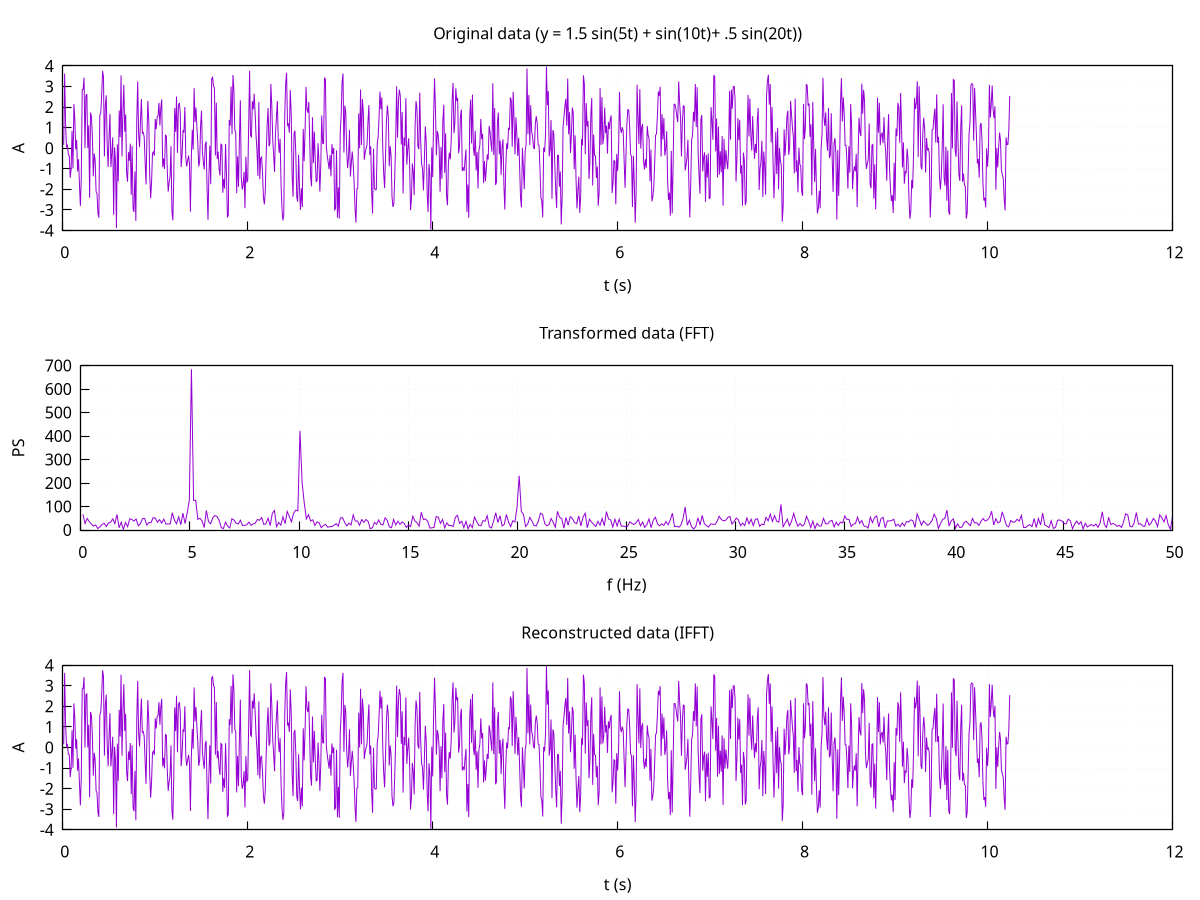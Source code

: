 # ogpf libray
# Rev. 0.22 of March 9th, 2018
# Licence: MIT

# gnuplot global setting
set term aqua size 640,480 enhanced font "verdana,10" title "ogpf libray: Rev. 0.22 of March 9th, 2018"

# ogpf extra configuration
# -------------------------------------------
# color definitions
set style line 1 lc rgb "#800000" lt 1 lw 2
set style line 2 lc rgb "#ff0000" lt 1 lw 2
set style line 3 lc rgb "#ff4500" lt 1 lw 2
set style line 4 lc rgb "#ffa500" lt 1 lw 2
set style line 5 lc rgb "#006400" lt 1 lw 2
set style line 6 lc rgb "#0000ff" lt 1 lw 2
set style line 7 lc rgb "#9400d3" lt 1 lw 2

# Axes
set border linewidth 1.15
set tics nomirror

# grid
# Add light grid to plot
set style line 102 lc rgb "#d6d7d9" lt 0 lw 1
set grid back ls 102

# plot style
set style data linespoints

# -------------------------------------------

set multiplot layout  3, 1
 
# plot scale
 
# Annotation: title and labels
set title "Original data (y = 1.5 sin(5t) + sin(10t)+ .5 sin(20t))"
set xlabel "t (s)"
set ylabel "A"
 
# axes setting

plot "-" notitle w lines
   1.0000000000000000E-002  0.15915586085856459     
   2.0000000000000000E-002   3.6280694425838789     
   2.9999999999999999E-002   1.1579836686765308     
   4.0000000000000001E-002   7.6120998668866235E-002
   5.0000000000000003E-002  0.13884980822996784     
   5.9999999999999998E-002 -0.32591699923918349     
   7.0000000000000007E-002 -0.35773277017547711     
   8.0000000000000002E-002  -1.4385388828176751     
   8.9999999999999997E-002  -1.0273110998880763     
  0.10000000000000001       0.83858246506982237     
  0.11000000000000000      -0.98656383746688414     
  0.12000000000000000        2.1427473900450362     
  0.13000000000000000        1.4118618714749172     
  0.14000000000000001       -6.2893735919769878E-002
  0.14999999999999999       0.40274716094091234     
  0.16000000000000000       -1.1278998832044898     
  0.17000000000000001      -0.53875114851032047     
  0.17999999999999999       -1.7241532797414560     
  0.19000000000000000       -2.8155429293102698     
  0.20000000000000001       -1.4327445136025005     
  0.20999999999999999        2.8503781646166679     
  0.22000000000000000        2.8682601362389919     
  0.23000000000000001        3.4222816757551362     
  0.23999999999999999       -5.5778985172794115E-004
  0.25000000000000000        2.5472234237996716     
  0.26000000000000001        2.6308652931317251     
  0.27000000000000002        8.3600177652405350E-003
  0.28000000000000003        1.1077986423824373     
  0.28999999999999998       -2.4148952982975009     
  0.29999999999999999        1.7254297649572705     
  0.31000000000000000        1.5288413996808869     
  0.32000000000000001       0.57275778204992989     
  0.33000000000000002       -1.3684207484390656     
  0.34000000000000002      -0.25845110655630066     
  0.35000000000000003      -0.60059649436783502     
  0.35999999999999999       -2.1021326214923288     
  0.37000000000000000       -2.2110650993581551     
  0.38000000000000000       -3.1550280152857724     
  0.39000000000000001       -3.3749522296176111     
  0.40000000000000002        1.5892512045495217     
  0.41000000000000003        1.6791142026236154     
  0.41999999999999998        2.5004790926410374     
  0.42999999999999999        3.7535162186579329     
  0.44000000000000000        3.4589056505451703     
  0.45000000000000001      -0.39846774506521099     
  0.46000000000000002        2.0590849095685586     
  0.47000000000000003        2.5672778430521550     
  0.47999999999999998       0.19776347757740442     
  0.48999999999999999      -0.91034115409984051     
  0.50000000000000000       0.54109988287952948     
  0.51000000000000001        1.6678112326656125     
  0.52000000000000002      -0.91801377173018017     
  0.53000000000000003      -0.22718751254700198     
  0.54000000000000004       0.52623840930665144     
  0.55000000000000004       -3.2398434837862133     
  0.56000000000000005        3.5828231236369135E-002
  0.57000000000000006      -0.64154613229071522     
  0.57999999999999996       -3.8861284802372946     
  0.58999999999999997       0.18874399412341170     
  0.59999999999999998       -1.6173757047977859     
  0.60999999999999999        1.8353564724987317     
  0.62000000000000000       0.53265959271102670     
  0.63000000000000000        3.5407025467492890     
  0.64000000000000001      -0.39948382781756431     
  0.65000000000000002        1.7426616954413130     
  0.66000000000000003        3.0808765427736864     
  0.67000000000000004       0.79574763613897836     
  0.68000000000000005        1.6415213486299800     
  0.69000000000000006       -1.1870988881673670     
  0.70000000000000007       -1.6307424321523265     
  0.70999999999999996      -0.19127302368349497     
  0.71999999999999997      -0.61361372645117562     
  0.72999999999999998       0.21637248580299229     
  0.73999999999999999       -2.2733083508040171     
  0.75000000000000000       0.11223681704638366     
  0.76000000000000001       -2.9378742846962100     
  0.77000000000000002       -3.0985750006520787     
  0.78000000000000003       -1.1339790321137744     
  0.79000000000000004       -3.5371185178963915     
  0.80000000000000004        1.3764554353203775     
  0.81000000000000005        3.2359491075604740     
  0.82000000000000006       0.66690221978727759     
  0.83000000000000007        4.8230774590469316E-002
  0.83999999999999997        1.3675709015887070     
  0.84999999999999998        2.3876699345027301     
  0.85999999999999999       0.73129671554203846     
  0.87000000000000000       0.77055491690157574     
  0.88000000000000000       0.55288927393989828     
  0.89000000000000001      -0.63062793584537102     
  0.90000000000000002       -1.7687723791782526     
  0.91000000000000003       0.58564145225639175     
  0.92000000000000004        2.2986716723414311     
  0.93000000000000005        1.3020435746912749     
  0.94000000000000006       -1.3274152204119369     
  0.95000000000000007       -2.4403919635753515     
  0.95999999999999996       -1.6557658192440612     
  0.96999999999999997      -0.25216153013418174     
  0.97999999999999998      -0.17853141897127944     
  0.98999999999999999      -0.36615508275943931     
   1.0000000000000000        1.4150982657559763     
   1.0100000000000000       0.92281904266572523     
   1.0200000000000000        1.4983657722455632     
   1.0300000000000000        1.5659781979273824     
   1.0400000000000000        2.2041494608150378     
   1.0500000000000000        1.1046444873840833     
   1.0600000000000001        1.9686740480518159     
   1.0700000000000001        2.3696336212352893     
   1.0800000000000001      -0.92094879086963477     
   1.0900000000000001      -0.49772908950961114     
   1.1000000000000001       -1.0088207996345346     
   1.1100000000000001       0.63146165395289078     
   1.1200000000000001       0.59407209813688500     
   1.1300000000000001       -1.1017272964671765     
   1.1400000000000001       -2.1113198906667510     
   1.1500000000000001       -1.6699197022712822     
   1.1599999999999999       -1.3513538426436806     
   1.1699999999999999       0.10096340707100726     
   1.1799999999999999       -3.0679937349551532     
   1.1899999999999999       -3.5079473321564958     
   1.2000000000000000       -1.4114204014295280     
   1.2100000000000000        1.9481020565823490     
   1.2200000000000000       0.79705610008285932     
   1.2300000000000000        2.5114762694947395     
   1.2400000000000000      -0.23186486158854214     
   1.2500000000000000        2.0489426486003257     
   1.2600000000000000        2.2118580512838131     
   1.2700000000000000        1.7567258185029297     
   1.2800000000000000      -0.91447668688434991     
   1.2900000000000000      -0.30083059431113890     
   1.3000000000000000       0.87724710243791160     
   1.3100000000000001       0.76035337444318429     
   1.3200000000000001        2.0008479947061542     
   1.3300000000000001      -0.44066727325519262     
   1.3400000000000001      -0.89360956735839814     
   1.3500000000000001      -0.60654855978677769     
   1.3600000000000001      -0.35955607026701619     
   1.3700000000000001      -0.77477649788250424     
   1.3800000000000001       -3.0883180772250345     
   1.3900000000000001      -0.45800231394535995     
   1.4000000000000001       0.89944821889958826     
   1.4099999999999999       -6.4963932244542333E-002
   1.4199999999999999        2.9173615184725694     
   1.4299999999999999        1.2664050091322290     
   1.4399999999999999        1.9780816404774484     
   1.4500000000000000        1.0347226376778735     
   1.4600000000000000       0.23870239477564681     
   1.4700000000000000      -0.89071932288067290     
   1.4800000000000000      -0.65096991105106561     
   1.4900000000000000        1.0777673667461785     
   1.5000000000000000        1.8141515288881385     
   1.5100000000000000      -0.20210790008392587     
   1.5200000000000000      -0.68300457296507044     
   1.5300000000000000       -1.0329747442640298     
   1.5400000000000000       0.16519535710854027     
   1.5500000000000000       0.32393130836470885     
   1.5600000000000001       -1.9141654410175231     
   1.5700000000000001       -3.4823528093147118     
   1.5800000000000001       -1.3413709652535277     
   1.5900000000000001       0.11345081570023607     
   1.6000000000000001       -1.7540751757640851     
   1.6100000000000001        3.3754267544160843     
   1.6200000000000001        3.4414565725790940     
   1.6300000000000001        3.0231480430278355     
   1.6400000000000001        2.9301741611323715     
   1.6500000000000001      -0.35513932599689157     
   1.6600000000000001        2.2101606744473550     
   1.6699999999999999      -0.52368455083897136     
   1.6799999999999999      -0.17396799186586809     
   1.6899999999999999      -0.98274947109636912     
   1.7000000000000000       -1.3312572119303017     
   1.7100000000000000       0.19392000616276839     
   1.7200000000000000       0.15052735195595845     
   1.7300000000000000       -2.1680882215739556     
   1.7400000000000000       -1.4961115054741569     
   1.7500000000000000       -1.9618246531432038     
   1.7600000000000000       0.20569653386593245     
   1.7700000000000000       -1.2722456400001889     
   1.7800000000000000       -3.3396659025119915     
   1.7900000000000000       -3.2707080201142653     
   1.8000000000000000        1.3745850000121775     
   1.8100000000000001        1.0911873074623717     
   1.8200000000000001        2.9960266853269726     
   1.8300000000000001       0.67999088478276448     
   1.8400000000000001        3.5541312865358758     
   1.8500000000000001        2.8564574497408524     
   1.8600000000000001       0.88253954898683284     
   1.8700000000000001       0.77372226225132090     
   1.8800000000000001       -2.1854648715660394     
   1.8900000000000001      -0.40255720972205644     
   1.9000000000000001       -1.8827398223360488     
   1.9100000000000001       0.48906631215560115     
   1.9199999999999999        2.3237455207114106     
   1.9299999999999999       -1.4189636906377290     
   1.9399999999999999       -2.0123014018237324     
   1.9500000000000000       -1.7941597278555428     
   1.9600000000000000       -1.1503955285347451     
   1.9700000000000000       -2.9134465509426231     
   1.9800000000000000      -0.42189657694303362     
   1.9900000000000000       -1.6406803177235854     
   2.0000000000000000       -1.5710011873454250     
   2.0100000000000002        1.0761177770599391     
   2.0200000000000000        3.7637689650709198     
   2.0300000000000002       0.62352964076977724     
   2.0400000000000000       0.52360185889532929     
   2.0499999999999998        2.2810663839649221     
   2.0600000000000001        1.8905113306635477     
   2.0699999999999998        2.6445336091073912     
   2.0800000000000001        1.7026527348317755     
   2.0899999999999999       0.58231644154190887     
   2.1000000000000001      -0.12579926501512584     
   2.1099999999999999       -1.3507166795200165     
   2.1200000000000001        2.2398164979167028     
   2.1299999999999999       -1.5115972332921710     
   2.1400000000000001      -0.47950778229922975     
   2.1499999999999999      -0.43089510816842225     
   2.1600000000000001       -1.2229918151805217     
   2.1699999999999999       -2.4110123600191997     
   2.1800000000000002       -2.7299103543784460     
   2.1899999999999999       -2.0502181539407158     
   2.2000000000000002      -0.20938580164205645     
   2.2100000000000000        1.1360753457776620     
   2.2200000000000002        1.9472717337698935     
   2.2300000000000000        8.7121248482814551E-002
   2.2400000000000002       0.24751114673471930     
   2.2500000000000000        3.1233742945214775     
   2.2600000000000002        2.0945587216210120     
   2.2700000000000000       0.43228115887637708     
   2.2800000000000002      -0.33169989625507190     
   2.2900000000000000       -1.1533466189461370     
   2.3000000000000003       0.73861734364637721     
   2.3100000000000001        1.4794599569383697     
   2.3199999999999998        2.2924307211486834     
   2.3300000000000001       0.41266690002075324     
   2.3399999999999999      -0.22573549594660136     
   2.3500000000000001       0.45515637736234904     
   2.3599999999999999       -1.7161882558867860     
   2.3700000000000001       -2.9079369355851066     
   2.3799999999999999       -3.5124407633651158     
   2.3900000000000001       -3.2172860906342597     
   2.3999999999999999        1.6196886252751774     
   2.4100000000000001        3.1286300278293719     
   2.4199999999999999        3.6677025016641949     
   2.4300000000000002        1.1080413888605407     
   2.4399999999999999        1.1753338632567223     
   2.4500000000000002       0.74910598355935143     
   2.4600000000000000        2.8257683234019888     
   2.4700000000000002        1.6995529796638338     
   2.4800000000000000       -1.3246531797842729     
   2.4900000000000002       -2.3620427673859452     
   2.5000000000000000       0.70414965728368273     
   2.5100000000000002       0.85437176977217888     
   2.5200000000000000      -0.31065647669075447     
   2.5300000000000002       -2.3789012634137494     
   2.5400000000000000       -2.6026659941148420     
   2.5500000000000003      -0.32686767796401250     
   2.5600000000000001       -1.9968011422950076     
   2.5699999999999998       -2.9992773287101326     
   2.5800000000000001       -1.9463410534563317     
   2.5899999999999999       -2.8632731163602392     
   2.6000000000000001       0.93462827932917403     
   2.6099999999999999      -0.62899814231299822     
   2.6200000000000001       0.83385843653824887     
   2.6299999999999999        2.9769717787338283     
   2.6400000000000001        1.8967661149822490     
   2.6499999999999999        1.7227852676218420     
   2.6600000000000001        2.2467642015403735     
   2.6699999999999999       0.32845404126327216     
   2.6800000000000002       -1.4041401377035938     
   2.6899999999999999       -1.8556986962128563     
   2.7000000000000002        1.5053774109530877     
   2.7100000000000000      -0.72287831913554701     
   2.7200000000000002       0.80313204394625570     
   2.7300000000000000      -0.56487429994983462     
   2.7400000000000002       -1.6235965669923076     
   2.7500000000000000       -1.5894448651901540     
   2.7600000000000002       0.24488899170907352     
   2.7700000000000000      -0.68446327269832152     
   2.7800000000000002       -2.1118485159723268     
   2.7900000000000000      -0.78438697691526427     
   2.8000000000000003        1.5869312548772370     
   2.8100000000000001       0.23897644068965462     
   2.8199999999999998       0.21820171098356811     
   2.8300000000000001        3.4320359936385696     
   2.8399999999999999        3.3441286774613861     
   2.8500000000000001        6.3703830735576616E-002
   2.8599999999999999      -0.36701399392860412     
   2.8700000000000001      -0.69998255400830178     
   2.8799999999999999       -1.0257152192710013     
   2.8900000000000001      -0.32966302893606048     
   2.8999999999999999       -1.3675174713998504     
   2.9100000000000001       0.19529653964908089     
   2.9199999999999999      -0.28093852962711985     
   2.9300000000000002        9.1339374190750888E-003
   2.9399999999999999       -3.0019911243996003     
   2.9500000000000002       -2.9352559587786970     
   2.9600000000000000      -0.10797204891913648     
   2.9700000000000002       -3.3823158287213850     
   2.9800000000000000       -1.9072101605496261     
   2.9900000000000002       -3.4228103329829924     
   3.0000000000000000       0.72769396196495206     
   3.0100000000000002        1.5585327631278902     
   3.0200000000000000        3.1873018701194997     
   3.0300000000000002        3.6286220158800813     
   3.0400000000000000      -0.21352248486186154     
   3.0500000000000003        2.0715257726297107     
   3.0600000000000001        1.7319540067437966     
   3.0700000000000003      -0.14966963404963529     
   3.0800000000000001      -0.96714542476140752     
   3.0899999999999999      -0.45128768443244982     
   3.1000000000000001       0.88827383681007399     
   3.1099999999999999       -1.3824248295973680     
   3.1200000000000001      -0.73544966513854715     
   3.1299999999999999      -0.16312283200922684     
   3.1400000000000001      -0.74288941983286616     
   3.1499999999999999       -1.6200427320207134     
   3.1600000000000001       -2.9145643946337905     
   3.1699999999999999       -3.6184148736606083     
   3.1800000000000002       -1.9709553547851510     
   3.1899999999999999       -1.9429900615437194     
   3.2000000000000002        1.6936833401505877     
   3.2100000000000000       -7.1238213330104827E-005
   3.2200000000000002        2.8519494132691969     
   3.2300000000000000       0.15386204619158850     
   3.2400000000000002        2.3851319774849395     
   3.2500000000000000        1.7667624717836903     
   3.2600000000000002      -0.56096589919166684     
   3.2700000000000000      -0.21793271323018559     
   3.2800000000000002       -8.7922236744624183E-003
   3.2900000000000000       0.16903179064394980     
   3.3000000000000003        1.2646086354505037     
   3.3100000000000001        2.0948393490541690     
   3.3200000000000003      -0.33406499251576793     
   3.3300000000000001        9.2295871763463655E-002
   3.3399999999999999       -2.1318278257104071     
   3.3500000000000001       -3.1754787720879456     
   3.3599999999999999       -2.3273432849391318E-002
   3.3700000000000001       -1.9523224153495149     
   3.3799999999999999       -2.0207901051946595     
   3.3900000000000001       -2.0135674414425528     
   3.3999999999999999       0.20111873725589646     
   3.4100000000000001       0.54278599273407302     
   3.4199999999999999        1.5329351697390252     
   3.4300000000000002        2.7525943546044367     
   3.4399999999999999        1.8946777335551066     
   3.4500000000000002        2.4682671354683219     
   3.4600000000000000        2.8427696384533352E-002
   3.4700000000000002       -1.2276958384533776     
   3.4800000000000000       -1.9397308104470006     
   3.4900000000000002      -0.35483759434356599     
   3.5000000000000000        1.3482105146267331     
   3.5100000000000002        2.0720173307701470     
   3.5200000000000000        1.5605347400086997     
   3.5300000000000002      -0.87757588527963892     
   3.5400000000000000        9.8173766916110683E-002
   3.5500000000000003      -0.34779053849431696     
   3.5600000000000001       -2.3528049831541371     
   3.5700000000000003       -2.8575597656472045     
   3.5800000000000001       -2.7041713995905012     
   3.5899999999999999       -1.3216953540410969     
   3.6000000000000001       0.44290094362493804     
   3.6099999999999999        3.0042268945110706     
   3.6200000000000001       0.50926673803269384     
   3.6299999999999999        2.3233003320008780     
   3.6400000000000001        2.8397855932780125     
   3.6499999999999999        2.5257372122498492     
   3.6600000000000001       0.17663439096738998     
   3.6699999999999999        1.7563208830030042     
   3.6800000000000002       -2.1942289049022632     
   3.6899999999999999       0.51898366437983112     
   3.7000000000000002       0.10800951374427736     
   3.7100000000000000        2.4308262873324455     
   3.7200000000000002      -0.80229820863816315     
   3.7300000000000000       -6.5585247252698542E-002
   3.7400000000000002       0.47825302684967053     
   3.7500000000000000      -0.63856693396154496     
   3.7600000000000002       -3.0143597864427338     
   3.7700000000000000       -2.4572876875277214     
   3.7800000000000002      -0.75003564317922367     
   3.7900000000000000       -1.1408767709307817     
   3.8000000000000003       -2.2815552644032970     
   3.8100000000000001        1.1418367786453776     
   3.8200000000000003        2.2879221510749037     
   3.8300000000000001        1.9150602621299337     
   3.8399999999999999        8.5750126904186263E-002
   3.8500000000000001       -4.8708927562838955E-002
   3.8599999999999999        2.6998580497578981     
   3.8700000000000001       0.33754210858824774     
   3.8799999999999999      -0.75327048921253792     
   3.8900000000000001       -1.0049755018718569     
   3.8999999999999999       -2.0524331309526458     
   3.9100000000000001      -0.59297547883245549     
   3.9199999999999999        1.0596652457583282     
   3.9300000000000002       0.30767879017716027     
   3.9399999999999999       -2.1787051406576143     
   3.9500000000000002       -3.1056132570501722     
   3.9600000000000000      -0.76615711811940757     
   3.9700000000000002       -1.3262432500293633     
   3.9800000000000000       -3.9559505669307526     
   3.9900000000000002        4.4503906835637430E-002
   4.0000000000000000       -1.4041603958606736     
   4.0099999999999998        1.5235486028518186     
   4.0200000000000005        3.3929047681280933     
   4.0300000000000002        1.8521829976694342     
   4.0400000000000000      -0.35205684589538944     
   4.0499999999999998       0.84035183422171222     
   4.0600000000000005       0.61817692277201086     
   4.0700000000000003       -4.4603651048122250E-002
   4.0800000000000001       -2.1214108082950478     
   4.0899999999999999        6.3541336962294803E-002
   4.0999999999999996       -1.4913784779483734     
   4.1100000000000003        1.3166457134456508     
   4.1200000000000001        2.1160796457953657     
   4.1299999999999999       -1.1993669177631365     
   4.1399999999999997       0.72497610681514280     
   4.1500000000000004       -2.3248114868257286     
   4.1600000000000001       -2.7739947170659760     
   4.1699999999999999      -0.73370849294678364     
   4.1799999999999997      -0.21894651454052605     
   4.1900000000000004      -0.54844460532189476     
   4.2000000000000002       0.33890728177416118     
   4.2100000000000000        2.3412571834301854     
   4.2199999999999998        3.1677935065556433     
   4.2300000000000004       0.72204016447323038     
   4.2400000000000002        1.2558016349105632     
   4.2500000000000000        2.9064301480366410     
   4.2599999999999998        2.2911194224475295     
   4.2700000000000005        2.4454297038435291     
   4.2800000000000002      -0.24896552793803428     
   4.2900000000000000        9.7662385802848917E-002
   4.2999999999999998        1.5403812954887264     
   4.3100000000000005        1.8779897495913680     
   4.3200000000000003       -1.1169425010237553     
   4.3300000000000001      -0.93593784986616457     
   4.3399999999999999       -1.1020353012171156     
   4.3500000000000005      -0.54333445291133509     
   4.3600000000000003       -6.3200568785584776E-002
   4.3700000000000001       -3.1096348128235416     
   4.3799999999999999       -1.7690992992895764     
   4.3899999999999997       -3.3815607493925350     
   4.4000000000000004        1.4344506274860249     
   4.4100000000000001        2.3588712799470741     
   4.4199999999999999       0.23199309521208145     
   4.4299999999999997        2.6023914896101044     
   4.4400000000000004       -4.6750038255178872E-003
   4.4500000000000002      -0.37558025517142468     
   4.4600000000000000       0.84742529324903026     
   4.4699999999999998       -1.0828011878984529     
   4.4800000000000004      -0.19276900178919720     
   4.4900000000000002       -1.9575530681037889     
   4.5000000000000000      -0.10270042239176136     
   4.5099999999999998       0.15264130720211799     
   4.5200000000000005        1.4184570335518361     
   4.5300000000000002       0.43835717250328532     
   4.5400000000000000       0.69917513955101063     
   4.5499999999999998       -1.7015104937826222     
   4.5600000000000005      -0.62444499150487287     
   4.5700000000000003       -1.6107463091259664     
   4.5800000000000001      -0.99448920590486267     
   4.5899999999999999      -0.30859491642780634     
   4.6000000000000005      -0.55772772898204548     
   4.6100000000000003        1.0759884758418794     
   4.6200000000000001       0.78553356445443523     
   4.6299999999999999       0.25517822691843550     
   4.6399999999999997      -0.17016537779944962     
   4.6500000000000004        3.1596790916268045     
   4.6600000000000001      -0.32406150750198393     
   4.6699999999999999        1.9546462376835998     
   4.6799999999999997       -1.7862679745217225     
   4.6900000000000004       -1.6616317369170415     
   4.7000000000000002        1.2359267094041613     
   4.7100000000000000        1.7292521837987138     
   4.7199999999999998      -0.30095106992888021     
   4.7300000000000004       0.37187798723232390     
   4.7400000000000002       -1.2964345839166136     
   4.7500000000000000        6.4681505011682461E-002
   4.7599999999999998       0.43012147744568008     
   4.7700000000000005       -1.7844696238655948     
   4.7800000000000002       -2.9841510715388115     
   4.7900000000000000      -0.91965900295213610     
   4.7999999999999998       0.23594336894894363     
   4.8100000000000005       -3.9055917569383425E-002
   4.8200000000000003       0.98214859240122765     
   4.8300000000000001       0.89244749751603969     
   4.8399999999999999        2.4696152460876872     
   4.8500000000000005        2.3186326730989641     
   4.8600000000000003        7.3199355389426124E-002
   4.8700000000000001        2.7392716851785757     
   4.8799999999999999        1.3857664689823466     
   4.8899999999999997      -0.30727669730642848     
   4.9000000000000004        1.4966125842140863     
   4.9100000000000001       0.66889914267355932     
   4.9199999999999999      -0.37724357959728660     
   4.9299999999999997       0.50405205988805157     
   4.9400000000000004      -0.90889936802504390     
   4.9500000000000002       -2.4275326547847582     
   4.9600000000000000       -2.8788831598114779     
   4.9699999999999998        1.5657248827284143E-002
   4.9800000000000004      -0.92576840619269607     
   4.9900000000000002       -1.9903289287851589     
   5.0000000000000000      -0.11512929288077745     
   5.0099999999999998       0.16210213766954906     
   5.0200000000000005        3.8661287997880489     
   5.0300000000000002       0.68226894543541317     
   5.0400000000000000        2.5869112390268549     
   5.0499999999999998       0.14921661515180773     
   5.0600000000000005        2.0921334718881841     
   5.0700000000000003       0.81062699993917509     
   5.0800000000000001       0.56951953622289686     
   5.0899999999999999        5.0882998633253074E-002
   5.1000000000000005       -4.4710265970839158E-002
   5.1100000000000003        1.2163041301148985     
   5.1200000000000001        1.5516926180235768     
   5.1299999999999999        1.2077674025581637     
   5.1399999999999997       0.17237737457580504     
   5.1500000000000004       0.13858808013991819     
   5.1600000000000001      -0.95623843816457121     
   5.1699999999999999       -2.4119258167687705     
   5.1799999999999997       -2.5607196069191813     
   5.1900000000000004       -3.3592853599785371     
   5.2000000000000002        2.8455056942516599E-002
   5.2100000000000000      -0.18649249153525549     
   5.2199999999999998       0.66314009910912075     
   5.2300000000000004        3.9670021779581681     
   5.2400000000000002        2.0841808693382822     
   5.2500000000000000        2.7727911137834926     
   5.2599999999999998      -0.39736793472086696     
   5.2700000000000005       -5.6814667452478762E-002
   5.2800000000000002        1.3643731578364502     
   5.2900000000000000       -2.4603522579976076     
   5.2999999999999998       0.87690361616438661     
   5.3100000000000005       0.67449346293705936     
   5.3200000000000003      -0.72172297920772932     
   5.3300000000000001       -2.0119499119308126     
   5.3399999999999999       -2.9128809775047633     
   5.3500000000000005      -0.34829463743290789     
   5.3600000000000003      -0.34495449982780269     
   5.3700000000000001       -1.8707246890559988     
   5.3799999999999999       -1.1334966610724142     
   5.3899999999999997       -3.7040863538738544     
   5.4000000000000004       -2.3329695581327279     
   5.4100000000000001        1.0523126713212241     
   5.4199999999999999        1.5229288556369731     
   5.4299999999999997        2.0861788421949905     
   5.4400000000000004        2.4009858882653976     
   5.4500000000000002        1.0932391547403020     
   5.4600000000000000        3.3798678238249966     
   5.4699999999999998       0.67451647418067218     
   5.4800000000000004        1.7514245734954805     
   5.4900000000000002      -0.22996235801120535     
   5.5000000000000000       0.63128832914197064     
   5.5099999999999998        1.9735042343809974     
   5.5200000000000005        1.7176548470364583     
   5.5300000000000002       -1.0284399298584959     
   5.5400000000000000       0.62402275394601103     
   5.5499999999999998       -1.4820985091547958     
   5.5600000000000005       -2.9258669746232693     
   5.5700000000000003       -2.0580196424955481     
   5.5800000000000001       -1.3865177151909109     
   5.5899999999999999       -3.1446456479594596     
   5.6000000000000005       -2.3642450740963667     
   5.6100000000000003       0.44475003957033987     
   5.6200000000000001       0.13417105261210871     
   5.6299999999999999        3.5396477134212354     
   5.6399999999999997        3.1059692235008844     
   5.6500000000000004      -0.29709816892722940     
   5.6600000000000001        2.1900416253004842     
   5.6699999999999999        1.0486370972898049     
   5.6799999999999997        1.3201600081907792     
   5.6900000000000004       -1.4964566037628255     
   5.7000000000000002      -0.64422128071711793     
   5.7100000000000000        1.5942859505673446     
   5.7199999999999998        2.4406439441045471     
   5.7300000000000004       -1.8156345060327792     
   5.7400000000000002       0.66007129746799276     
   5.7500000000000000      -0.34428626475607471     
   5.7599999999999998      -0.37997705085313593     
   5.7700000000000005       -1.4483820410000914     
   5.7800000000000002      -0.88997830104780729     
   5.7900000000000000       -2.8003854806339632     
   5.7999999999999998       -2.1501691847581821     
   5.8100000000000005        2.9204093729035643     
   5.8200000000000003       0.14913670246055810     
   5.8300000000000001        2.4805765112468396     
   5.8399999999999999       0.19764876075766313     
   5.8500000000000005       0.56101969938550944     
   5.8600000000000003        1.9738561640820578     
   5.8700000000000001       0.72882250816874361     
   5.8799999999999999        1.0928591675695065     
   5.8899999999999997      -0.26427671197628166     
   5.9000000000000004        1.2738726453317302     
   5.9100000000000001       0.92614250201118242     
   5.9199999999999999        1.4008978369000111     
   5.9299999999999997        1.5877649339618989     
   5.9400000000000004       -2.1810462584690944     
   5.9500000000000002       -1.6957230527208660     
   5.9600000000000000      -0.59919348259335625     
   5.9699999999999998      -0.64251813689291515     
   5.9800000000000004       -2.7296542656764027     
   5.9900000000000002      -0.27762491142347434     
   6.0000000000000000       -1.1198971367993689     
   6.0099999999999998      -0.10196966628899728     
   6.0200000000000005        2.7300218024089542     
   6.0300000000000002       0.96343735780006146     
   6.0400000000000000       0.74244758466515259     
   6.0499999999999998        1.0181143387287444     
   6.0600000000000005       0.83115641467754653     
   6.0700000000000003      -0.59590490336601354     
   6.0800000000000001       -1.9289597844659976     
   6.0899999999999999      -0.36406716533004779     
   6.1000000000000005        1.1787356283179955     
   6.1100000000000003        1.8714276779134646     
   6.1200000000000001        1.8598961650991583     
   6.1299999999999999        1.0063711986939503     
   6.1400000000000006      -0.31231178355378675     
   6.1500000000000004      -0.39722361100069947     
   6.1600000000000001       -2.8601545931663974     
   6.1699999999999999      -0.37298381094276811     
   6.1799999999999997       -1.6463886204482265     
   6.1900000000000004       -3.6237647360028666     
   6.2000000000000002       -2.1409899730842943     
   6.2100000000000000        3.0793395591607933     
   6.2199999999999998        1.5372382097171466     
   6.2300000000000004       0.19724194893946789     
   6.2400000000000002        2.8681598549922720     
   6.2500000000000000       -2.2922948984519964E-002
   6.2599999999999998        1.0124217135352818     
   6.2700000000000005        1.1765430956430500     
   6.2800000000000002      -0.63540609543052673     
   6.2900000000000000       -1.0314428830075708     
   6.2999999999999998      -0.54026220543602488     
   6.3100000000000005      -0.95145353289240830     
   6.3200000000000003        1.0773360478903027     
   6.3300000000000001       0.62253291198591665     
   6.3399999999999999       0.46140803111094675     
   6.3500000000000005       -1.6113090204709157     
   6.3600000000000003       -7.0469741996618263E-002
   6.3700000000000001       -2.5845987220055324     
   6.3799999999999999       -2.3740679048650759     
   6.3900000000000006       -1.9334809531088528     
   6.4000000000000004      -0.82451992881666425     
   6.4100000000000001       0.61467841174399318     
   6.4199999999999999       0.70712273884194898     
   6.4299999999999997        1.5760048668926343     
   6.4400000000000004        2.7541508652331226     
   6.4500000000000002        2.5468742634460053     
   6.4600000000000000        2.9814292341364217     
   6.4699999999999998      -0.40796460000130752     
   6.4800000000000004        1.6525482854914357     
   6.4900000000000002       0.41694437926016326     
   6.5000000000000000        1.4657517809355709     
   6.5099999999999998      -0.35674767392343920     
   6.5200000000000005       -3.7166308405046644E-002
   6.5300000000000002       0.83039247049477805     
   6.5400000000000000       -1.5337450370704295     
   6.5499999999999998       -2.5138350672967782     
   6.5600000000000005       -2.1589703788984616     
   6.5700000000000003       -3.2819191978769036     
   6.5800000000000001      -0.12967658622244160     
   6.5899999999999999       -3.1670263878891634     
   6.6000000000000005      -0.69826871627198805     
   6.6100000000000003        2.1323612208093001     
   6.6200000000000001        2.1356272746949507     
   6.6299999999999999        1.9078692821496666     
   6.6400000000000006        1.5466646305791625     
   6.6500000000000004        1.2632941943084735     
   6.6600000000000001        3.2394030294088996     
   6.6699999999999999        2.2340029260150471     
   6.6799999999999997        1.5098733011074192     
   6.6900000000000004      -0.40122300571033431     
   6.7000000000000002        1.2949603961092424     
   6.7100000000000000        2.0624452284610655     
   6.7199999999999998        2.0348945564392640     
   6.7300000000000004       -1.0836836180036520     
   6.7400000000000002      -0.82068750608411190     
   6.7500000000000000      -0.44357753011531176     
   6.7599999999999998       0.42180799176446326     
   6.7700000000000005       -1.6974880665209846     
   6.7800000000000002       -3.3643614378751474     
   6.7900000000000000       -1.7509230013360433     
   6.7999999999999998       0.39300877667004297     
   6.8100000000000005       0.62741714709416385     
   6.8200000000000003        1.7671116361552448     
   6.8300000000000001        1.2843268462451469     
   6.8399999999999999        3.1188845815752959     
   6.8500000000000005        1.0300464113468277     
   6.8600000000000003        2.9659898757593144     
   6.8700000000000001      -0.10445243621453915     
   6.8799999999999999       -1.3188174637025927     
   6.8900000000000006       -2.2140127579130877     
   6.9000000000000004        1.3645127574922498     
   6.9100000000000001        1.6137748719766605     
   6.9199999999999999       -1.1317391681199045     
   6.9299999999999997      -0.44907325937383447     
   6.9400000000000004      -0.20249252281790420     
   6.9500000000000002       -2.6077191312964150     
   6.9600000000000000      -0.32525021112314856     
   6.9699999999999998       -1.4275804267647139     
   6.9800000000000004      -0.25453111314292265     
   6.9900000000000002       -2.4472134790216167     
   7.0000000000000000       -2.4136272204114118     
   7.0099999999999998        1.9978072109053491     
   7.0200000000000005        1.3179780598172326     
   7.0300000000000002       0.40904027930342624     
   7.0400000000000000        3.5496960681797178     
   7.0499999999999998        3.4699084183778082     
   7.0600000000000005      -0.15432325113790557     
   7.0700000000000003        1.4389191427996892     
   7.0800000000000001       -1.4203445218004345     
   7.0899999999999999        1.0525140565324502     
   7.1000000000000005       -1.2917713523028804     
   7.1100000000000003      -0.15104650732158031     
   7.1200000000000001       -1.1799404528084021     
   7.1299999999999999       0.58565720979994706     
   7.1400000000000006       -2.7950041789883917     
   7.1500000000000004       0.45020813477183097     
   7.1600000000000001       -1.0245365384621723     
   7.1699999999999999       -9.7770863669223385E-002
   7.1799999999999997      -0.61426229359436402     
   7.1900000000000004       -1.0263121819463434     
   7.2000000000000002       -6.5855951241227340E-002
   7.2100000000000000        2.7839122509509844     
   7.2199999999999998       0.41494098367556198     
   7.2300000000000004        2.8473547144853253     
   7.2400000000000002        1.9138125248519304     
   7.2500000000000000        2.9886213060251601     
   7.2599999999999998        3.0007025581714775     
   7.2700000000000005        2.3658586202502745     
   7.2800000000000002       -1.6267543046840640     
   7.2900000000000000      -0.50740050304851270     
   7.2999999999999998        1.4552756994836904     
   7.3100000000000005       0.38693850105513139     
   7.3200000000000003        1.3792205579496661     
   7.3300000000000001       -1.2373216331996109     
   7.3399999999999999      -0.83533308307748366     
   7.3500000000000005       -2.8044244596959595     
   7.3600000000000003      -0.21334686004660441     
   7.3700000000000001      -0.61999361228916117     
   7.3799999999999999       -2.7664353850658787     
   7.3900000000000006       -2.5789341161750357     
   7.4000000000000004       0.62246052129155371     
   7.4100000000000001        2.5874978619525093     
   7.4199999999999999       0.57036054376298706     
   7.4299999999999997        2.4141826765667069     
   7.4400000000000004       0.63386121589714328     
   7.4500000000000002      -0.11314240250104368     
   7.4600000000000000        1.5567700672636948     
   7.4699999999999998       0.34071734766344486     
   7.4800000000000004      -0.51692782236718360     
   7.4900000000000002       0.20339338687438335     
   7.5000000000000000      -0.23213834662524579     
   7.5099999999999998        1.3608205606307520     
   7.5200000000000005        1.9521928793760894     
   7.5300000000000002       -2.0291724365704438     
   7.5400000000000000      -0.99124492842377321     
   7.5499999999999998      -0.64328772840761994     
   7.5600000000000005       0.36808809313646140     
   7.5700000000000003       -2.3749077942133159     
   7.5800000000000001      -0.17173383572146061     
   7.5899999999999999      -0.87135962319241589     
   7.6000000000000005       -2.2621574516784868     
   7.6100000000000003        2.5378367363283338     
   7.6200000000000001        3.2751405321717204     
   7.6299999999999999        3.5687361723286255     
   7.6400000000000006        2.1109100517756971     
   7.6500000000000004        3.1225825015664359     
   7.6600000000000001       0.27095911875582068     
   7.6699999999999999        1.9939307707795280     
   7.6799999999999997      -0.56574492656291309     
   7.6900000000000004       -2.4388622867660485     
   7.7000000000000002       -1.0965504208125447     
   7.7100000000000000       0.80483039242025356     
   7.7199999999999998       -1.2513234396761297     
   7.7300000000000004       0.98634206382941425     
   7.7400000000000002       -2.0014233707373363     
   7.7500000000000000        2.0656824402451868E-002
   7.7599999999999998      -0.62322446785534624     
   7.7700000000000005      -0.82737046503292566     
   7.7800000000000002       -3.5712800761523398     
   7.7900000000000000       -2.8121253329063358     
   7.7999999999999998       0.91452757505429672     
   7.8100000000000005      -0.36487788066845805     
   7.8200000000000003       0.40478454013143983     
   7.8300000000000001        1.4935178088507173     
   7.8399999999999999        1.8255578879545444     
   7.8500000000000005      -0.32698539312603447     
   7.8600000000000003        1.6620496865226819E-002
   7.8700000000000001        2.2971174959885410     
   7.8799999999999999        1.6338668985150129     
   7.8900000000000006        1.0106988848078364     
   7.9000000000000004       0.54573105477458306     
   7.9100000000000001       -1.2325733920225397     
   7.9199999999999999        2.4090497020005559     
   7.9300000000000006       -1.1539294685242434     
   7.9400000000000004      -0.59679178092405571     
   7.9500000000000002       -2.1461251694197965     
   7.9600000000000000        2.1906384302841531E-002
   7.9699999999999998      -0.77906118319961193     
   7.9800000000000004      -0.87737424082151527     
   7.9900000000000002       -2.0977897455816112     
   8.0000000000000000       -2.3206996521236487     
   8.0099999999999998        2.1504898560343255     
   8.0199999999999996       0.43851278005256455     
   8.0299999999999994       0.97059974294278151     
   8.0400000000000009        3.1151116682475397     
   8.0500000000000007        3.0283826411343728     
   8.0600000000000005        2.0571393359737780     
   8.0700000000000003        2.1645281075387448     
   8.0800000000000001       0.55664079102944708     
   8.0899999999999999        1.1610215242291528     
   8.0999999999999996       -2.2902193869256431     
   8.1099999999999994        2.2502234535021044     
   8.1200000000000010       0.21671155461554559     
   8.1300000000000008       -1.6366798455955769     
   8.1400000000000006       -3.7564079553765950E-002
   8.1500000000000004       -1.9723285962069272     
   8.1600000000000001       -3.1734493808076545     
   8.1699999999999999       -2.9240080549402037     
   8.1799999999999997       -2.0778420631143759     
   8.1899999999999995       -2.9243877503278792     
   8.1999999999999993        2.3034693226219094E-002
   8.2100000000000009       0.66354944716531339     
   8.2200000000000006        3.4222499599386715     
   8.2300000000000004        1.5471851383549691     
   8.2400000000000002        1.0827381431143142     
   8.2500000000000000        1.7403533351098659     
   8.2599999999999998       0.44627788478792008     
   8.2699999999999996      -0.12565650321695276     
   8.2799999999999994        1.9469518025961650     
   8.2900000000000009      -0.48151368906386738     
   8.3000000000000007      -0.34147954581910156     
   8.3100000000000005        1.6980077215266354     
   8.3200000000000003      -0.49509123599415461     
   8.3300000000000001       -2.1274516951827671     
   8.3399999999999999       0.23811275342968896     
   8.3499999999999996       0.49148015737527295     
   8.3599999999999994      -0.31310853598353439     
   8.3700000000000010       -3.4689784650895095     
   8.3800000000000008       -8.6981992667061636E-002
   8.3900000000000006       -2.3155458508140909     
   8.4000000000000004      -0.60302603298824153     
   8.4100000000000001        2.2837548808284112     
   8.4199999999999999        3.4017988205507947     
   8.4299999999999997        1.2945707031367237     
   8.4399999999999995        2.4709673269424179     
   8.4499999999999993        1.6783434733304583     
   8.4600000000000009       0.13013840541127841     
   8.4700000000000006       0.12695965479805427     
   8.4800000000000004      -0.70103656300574668     
   8.4900000000000002       -1.9700311124645125     
   8.5000000000000000        9.1815384908595199E-002
   8.5099999999999998       -1.1904804638001436     
   8.5199999999999996        2.1508253871372913     
   8.5299999999999994        1.1035422772430228     
   8.5400000000000009       -1.9894396293737178     
   8.5500000000000007       -1.1926929084075033     
   8.5600000000000005      -0.88133626811886945     
   8.5700000000000003       -1.1298084344063402     
   8.5800000000000001      -0.27748281874604563     
   8.5899999999999999       -2.8611500942360859     
   8.5999999999999996      -0.41592833883821156     
   8.6099999999999994        1.4815641975931650     
   8.6200000000000010       0.78931904072827619     
   8.6300000000000008       0.58498702550230686     
   8.6400000000000006        3.1367363818275820     
   8.6500000000000004        1.6718429710050380     
   8.6600000000000001        2.8309320499181521     
   8.6699999999999999        2.3001205256921384     
   8.6799999999999997      -0.33285497483778026     
   8.6899999999999995       -1.0057242018519013     
   8.7000000000000011      -0.75661887596154331     
   8.7100000000000009      -0.55093682762418350     
   8.7200000000000006        1.1953525930160103     
   8.7300000000000004       -1.7429931905711873     
   8.7400000000000002       -1.9514225794331836     
   8.7500000000000000       0.14414405849697953     
   8.7599999999999998       0.18001294093522535     
   8.7699999999999996       -2.4534284579574752     
   8.7799999999999994      -0.78464299764059797     
   8.7900000000000009       -2.9730406410704111     
   8.8000000000000007      -0.85044511849364923     
   8.8100000000000005        2.4470253259219605     
   8.8200000000000003       0.75468390805281871     
   8.8300000000000001        2.2020339836433589     
   8.8399999999999999       0.14911752204301898     
   8.8499999999999996       0.65193739690244268     
   8.8599999999999994       0.75669441984521990     
   8.8700000000000010       0.24418121017378214     
   8.8800000000000008        1.5023891176713180     
   8.8900000000000006       0.24711044974627105     
   8.9000000000000004      -0.27584492159643359     
   8.9100000000000001       -1.5836451331559944     
   8.9199999999999999       0.47137620726367713     
   8.9299999999999997        1.6559340852796276     
   8.9399999999999995      -0.98492970919079892     
   8.9500000000000011       -1.9635989843581552     
   8.9600000000000009       -2.5725463086034179     
   8.9700000000000006       -2.2874327266510122     
   8.9800000000000004       -3.1542188730665002     
   8.9900000000000002      -0.71149619401521447     
   9.0000000000000000       -2.5543917860391958     
   9.0099999999999998       0.95492907448648889     
   9.0199999999999996       0.58491896533691534     
   9.0299999999999994        2.2060621499975035     
   9.0400000000000009        1.9676329110485740     
   9.0500000000000007       0.27037545004536057     
   9.0600000000000005        2.6814385445485200     
   9.0700000000000003        1.0325709235753657     
   9.0800000000000001      -0.93490962948925049     
   9.0899999999999999       0.28333588002699983     
   9.0999999999999996       -1.7309786965218694     
   9.1099999999999994       -1.1446580330278040     
   9.1200000000000010       -1.1929310588677460     
   9.1300000000000008       -3.0333566558690572E-002
   9.1400000000000006      -0.54275443498487119     
   9.1500000000000004       -2.4331458427630981     
   9.1600000000000001       -3.4304471276472626     
   9.1699999999999999       -3.0785269135314799     
   9.1799999999999997       -1.5466499043689494     
   9.1899999999999995       -1.9576107278148753     
   9.2000000000000011      -0.20079018010641492     
   9.2100000000000009        2.4418353879815760     
   9.2200000000000006        1.9015600273330042     
   9.2300000000000004        2.1982853022898823     
   9.2400000000000002        3.2514398617752951     
   9.2500000000000000      -0.43283439327144269     
   9.2599999999999998        3.0171795498077980     
   9.2699999999999996        1.5689490353266873     
   9.2799999999999994      -0.88645778728589830     
   9.2900000000000009       -1.0395979623677534     
   9.3000000000000007       0.73709339669928919     
   9.3100000000000005        1.4841482724854136     
   9.3200000000000003       0.89241442730784559     
   9.3300000000000001       -1.1886166726347707     
   9.3399999999999999       0.49388178744525790     
   9.3499999999999996       -7.5819005254558425E-002
   9.3599999999999994       -2.4141370907507120E-002
   9.3700000000000010      -0.25944995621603795     
   9.3800000000000008       -3.3792772831431424     
   9.3900000000000006       -2.2113037161289757     
   9.4000000000000004       0.88617959641634281     
   9.4100000000000001       0.91455221980485835     
   9.4199999999999999        1.5033851463564991     
   9.4299999999999997        1.9209434269172285     
   9.4399999999999995       0.26685818081073531     
   9.4500000000000011        2.6145622532240047     
   9.4600000000000009       0.26664582730797193     
   9.4700000000000006       0.55091696198946671     
   9.4800000000000004       -1.3953920149321197     
   9.4900000000000002       -2.0137629199877614     
   9.5000000000000000       -1.2883061779978404     
   9.5099999999999998       0.11587385579126597     
   9.5199999999999996        2.1357508926136450     
   9.5299999999999994       -1.4349501467596912     
   9.5400000000000009       -1.8227262773495931     
   9.5500000000000007        6.7708808009930621E-002
   9.5600000000000005       -2.5573631018184022     
   9.5700000000000003      -0.11256318751212424     
   9.5800000000000001       -3.0783825044418185     
   9.5899999999999999       -3.2390099111918955     
   9.5999999999999996       -1.6712009075692125     
   9.6099999999999994        2.6779824700892041     
   9.6200000000000010       -1.1656193255642489E-002
   9.6300000000000008        3.3331734801964821     
   9.6400000000000006        3.2953502586181012     
   9.6500000000000004      -0.12627815613066717     
   9.6600000000000001      -0.42029813678170691     
   9.6699999999999999        2.2697308430977214     
   9.6799999999999997       0.40597170497986568     
   9.6899999999999995       -1.2796089940519120     
   9.7000000000000011       -1.5842384716035669     
   9.7100000000000009       0.98128789946979378     
   9.7200000000000006        2.0794702380037595     
   9.7300000000000004       -1.6333337844061366     
   9.7400000000000002       -1.2327253198579728     
   9.7500000000000000       -1.8006588227387779     
   9.7599999999999998       -1.8553226345710407     
   9.7699999999999996       -3.4273358345276881     
   9.7799999999999994       -3.1401200449907756     
   9.7900000000000009       -1.2221855605535012     
   9.8000000000000007       0.70307249399726413     
   9.8100000000000005        1.2334612482722154     
   9.8200000000000003        3.0602724563886659     
   9.8300000000000001        3.1380467324992356     
   9.8399999999999999        3.0885599771012995     
   9.8499999999999996       0.36061379790269044     
   9.8599999999999994        2.9308838108184254     
   9.8700000000000010        1.7903541564577048     
   9.8800000000000008       0.62495739077499435     
   9.8900000000000006      -0.75016186410549612     
   9.9000000000000004      -0.52834142294840603     
   9.9100000000000001       -1.4407345678410857     
   9.9199999999999999        1.0965463641865925     
   9.9299999999999997        1.2252003454196765     
   9.9399999999999995       0.41071853501296651     
   9.9500000000000011       -1.6732704978032928     
   9.9600000000000009       -2.5417821880349925     
   9.9700000000000006       -2.4087258103639630     
   9.9800000000000004       -2.8813239051968327     
   9.9900000000000002       -8.1602271832046380E-003
   10.000000000000000      -0.90299492635283762     
   10.010000000000000       -9.0928963120592954E-002
   10.020000000000000        3.0819991185013649     
   10.029999999999999        1.4852004701193890     
   10.040000000000001        2.1541837690150940     
   10.050000000000001        3.0452802017530427     
   10.060000000000000        1.8798005564797831     
   10.070000000000000        1.4622694870097446     
   10.080000000000000        2.0277088380486941     
   10.090000000000000       -2.0174236551971281     
   10.100000000000000        1.4366176198990388E-002
   10.109999999999999      -0.93676816256108197     
   10.120000000000001        4.5684953053417132E-002
   10.130000000000001       0.76059634266203435     
   10.140000000000001       0.39084213023427239     
   10.150000000000000       -1.0809161380069019     
   10.160000000000000       -1.2874790208478957     
   10.170000000000000       -1.4658446164539127     
   10.180000000000000       -2.4929968456423843     
   10.190000000000000       -3.0241564455791692     
   10.200000000000001       0.52223424697753718     
   10.210000000000001       0.17147092932175934     
   10.220000000000001       0.17984647587790947     
   10.230000000000000       0.86641004160314905     
   10.240000000000000        2.5430240749732480     
e
 
# plot scale
 
# Annotation: title and labels
set title "Transformed data (FFT)"
set xlabel "f (Hz)"
set ylabel "PS"
 
# axes setting

plot "-" notitle w lines
   9.7465886939571145E-002   67.269255510035492     
  0.19493177387914229        28.154833789973729     
  0.29239766081871343        49.634436134403963     
  0.38986354775828458        35.915064569079071     
  0.48732943469785572        25.035390796846762     
  0.58479532163742687        17.662203049998087     
  0.68226120857699801        21.900397484214270     
  0.77972709551656916        6.7170045764285371     
  0.87719298245614030        14.169410376476812     
  0.97465886939571145        24.360689042991947     
   1.0721247563352827        29.099364397683694     
   1.1695906432748537        15.160427272139186     
   1.2670565302144250        30.492889391588893     
   1.3645224171539960        33.605992183714797     
   1.4619883040935673        47.628601064170056     
   1.5594541910331383        27.585289601096406     
   1.6569200779727096        66.759778155785682     
   1.7543859649122806        10.052636574569881     
   1.8518518518518519        33.625559620326229     
   1.9493177387914229        3.0286320825057507     
   2.0467836257309941        32.666436983506209     
   2.1442495126705654        14.361264219159267     
   2.2417153996101367        47.989647131182394     
   2.3391812865497075        45.064261291355045     
   2.4366471734892787        38.369233910260860     
   2.5341130604288500        47.169157048423848     
   2.6315789473684212        18.813560742171820     
   2.7290448343079921        26.895295289959179     
   2.8265107212475633        48.796150224775339     
   2.9239766081871346        49.802930976506502     
   3.0214424951267058        21.208421080476370     
   3.1189083820662766        31.925937400820892     
   3.2163742690058479        31.656540967857701     
   3.3138401559454191        53.036590341445454     
   3.4113060428849904        51.314282636852887     
   3.5087719298245612        33.296436610844097     
   3.6062378167641325        44.438394234405621     
   3.7037037037037037        29.815363211736429     
   3.8011695906432750        46.691924802414121     
   3.8986354775828458        25.780036817064055     
   3.9961013645224170        26.263760006321135     
   4.0935672514619883        26.385161252962479     
   4.1910331384015596        74.046910093323774     
   4.2884990253411308        41.764472441962845     
   4.3859649122807021        26.872286119317629     
   4.4834307992202733        56.248327199842393     
   4.5808966861598437        23.055299738907838     
   4.6783625730994149        72.400585710663918     
   4.7758284600389862        27.439437633150675     
   4.8732943469785575        72.834892464904172     
   4.9707602339181287        126.09279888496800     
   5.0682261208577000        684.54361389625842     
   5.1656920077972712        126.45658958744556     
   5.2631578947368425        127.01401622305048     
   5.3606237816764128        45.277274613428197     
   5.4580896686159841        50.650280440555392     
   5.5555555555555554        39.047992376335003     
   5.6530214424951266        10.618087825513239     
   5.7504873294346979        83.871045260095073     
   5.8479532163742691        36.848549214257027     
   5.9454191033138404        26.811800257807800     
   6.0428849902534116        52.315391940896269     
   6.1403508771929829        61.802055264023053     
   6.2378167641325533        58.118038994399200     
   6.3352826510721245        41.901459620594061     
   6.4327485380116958        10.462972360781606     
   6.5302144249512670        6.4841900099971266     
   6.6276803118908383        34.006383610858407     
   6.7251461988304095        16.915491765624139     
   6.8226120857699808        9.2429412244791926     
   6.9200779727095520        48.184738730144808     
   7.0175438596491224        42.776937072474247     
   7.1150097465886937        29.258193430834776     
   7.2124756335282649        26.337649347729002     
   7.3099415204678362        42.151083511093006     
   7.4074074074074074        19.535391057460568     
   7.5048732943469787        20.543096646762983     
   7.6023391812865500        22.634520328071030     
   7.6998050682261212        33.948351837465232     
   7.7972709551656916        20.478773869246361     
   7.8947368421052628        26.136522930178476     
   7.9922027290448341        29.801008393937188     
   8.0896686159844062        45.466383896536925     
   8.1871345029239766        41.742943565544650     
   8.2846003898635470        53.788649057158686     
   8.3820662768031191        23.579366255824624     
   8.4795321637426895        27.600278735552436     
   8.5769980506822616        50.721586697700545     
   8.6744639376218320        19.550499585254336     
   8.7719298245614041        71.531099880180875     
   8.8693957115009745        83.489149733298788     
   8.9668615984405466        14.729479956991918     
   9.0643274853801170        32.615762156027870     
   9.1617933723196874        21.196641764438237     
   9.2592592592592595        56.905894063625624     
   9.3567251461988299        27.508426917598104     
   9.4541910331384020        79.680736339701653     
   9.5516569200779724        57.420322278584628     
   9.6491228070175445        35.046387734998184     
   9.7465886939571149        71.608519813754953     
   9.8440545808966853        84.939661998986296     
   9.9415204678362574        82.107491038502417     
   10.038986354775828        421.98727281274296     
   10.136452241715400        203.38968078569232     
   10.233918128654970        115.33241283217811     
   10.331384015594542        47.698562491134560     
   10.428849902534113        65.430074644525675     
   10.526315789473685        38.868864689528415     
   10.623781676413255        43.884253437705446     
   10.721247563352826        20.115751126918006     
   10.818713450292398        34.934396325315127     
   10.916179337231968        30.863446763530490     
   11.013645224171540        10.124643768071456     
   11.111111111111111        19.532891823805489     
   11.208576998050683        24.764783958773521     
   11.306042884990253        12.325374238388155     
   11.403508771929825        14.524033253674826     
   11.500974658869396        14.860919629690200     
   11.598440545808966        20.724034652216716     
   11.695906432748538        27.800343899997110     
   11.793372319688109        16.759338308641667     
   11.890838206627681        51.790507386956811     
   11.988304093567251        52.879988631271118     
   12.085769980506823        32.190711853365578     
   12.183235867446394        17.752529785440743     
   12.280701754385966        29.934957201425625     
   12.378167641325536        22.024858055755352     
   12.475633528265107        64.545171958573462     
   12.573099415204679        38.884211216267211     
   12.670565302144249        38.117280976649759     
   12.768031189083821        20.439415840111540     
   12.865497076023392        44.804704705849552     
   12.962962962962964        33.163949163965661     
   13.060428849902534        45.067457396339499     
   13.157894736842104        37.480039314203367     
   13.255360623781677        6.2490586324986159     
   13.352826510721247        9.8758881277694197     
   13.450292397660819        32.928873390162899     
   13.547758284600389        24.673440763371833     
   13.645224171539962        43.681949159959380     
   13.742690058479532        24.249400102079580     
   13.840155945419104        22.201195388980885     
   13.937621832358674        52.124767893207185     
   14.035087719298245        41.449956221730311     
   14.132553606237817        13.184521577078762     
   14.230019493177387        9.9502108200971282     
   14.327485380116959        45.344470464883337     
   14.424951267056530        21.736328505916063     
   14.522417153996102        37.756636365560674     
   14.619883040935672        24.333760550445266     
   14.717348927875245        35.090605906789349     
   14.814814814814815        28.341816864597735     
   14.912280701754385        11.384054383873741     
   15.009746588693957        22.005478284562823     
   15.107212475633528        15.097727918717895     
   15.204678362573100        58.914306564661779     
   15.302144249512670        39.390218217380330     
   15.399610136452242        31.170613284807303     
   15.497076023391813        16.739985726007038     
   15.594541910331383        75.785691516849752     
   15.692007797270955        44.711810258579035     
   15.789473684210526        47.537514562424093     
   15.886939571150098        38.165047606266427     
   15.984405458089668        8.8129641847616789     
   16.081871345029239        9.5842561358339360     
   16.179337231968812        11.391004900834538     
   16.276803118908383        57.878138958691480     
   16.374269005847953        54.484754502151830     
   16.471734892787524        28.231966783934212     
   16.569200779727094        45.196407768225079     
   16.666666666666668        9.3921107705038605     
   16.764132553606238        30.721076501882177     
   16.861598440545809        19.590901874873804     
   16.959064327485379        19.413296571124544     
   17.056530214424953        15.152946996917402     
   17.153996101364523        54.129375673903468     
   17.251461988304094        62.982427407359033     
   17.348927875243664        28.365673570115469     
   17.446393762183234        37.491104062701801     
   17.543859649122808        10.179398472232563     
   17.641325536062379        37.586743318951207     
   17.738791423001949        5.3225541110560126     
   17.836257309941519        24.596496524271402     
   17.933723196881093        10.284554976705705     
   18.031189083820664        55.513420553007045     
   18.128654970760234        36.916941237776641     
   18.226120857699804        20.762948729989059     
   18.323586744639375        18.250751413735181     
   18.421052631578949        39.960060594552246     
   18.518518518518519        38.081054823836268     
   18.615984405458089        61.029133169329526     
   18.713450292397660        13.253937247677756     
   18.810916179337234        8.9907828736478379     
   18.908382066276804        38.604446240542444     
   19.005847953216374        73.922018204522033     
   19.103313840155945        32.440925817129816     
   19.200779727095515        60.682810400035997     
   19.298245614035089        17.661331460503096     
   19.395711500974659        24.481180385873071     
   19.493177387914230        66.478829293428646     
   19.590643274853800        33.792932686972975     
   19.688109161793371        14.614242732775752     
   19.785575048732944        39.875805901112543     
   19.883040935672515        34.568131743377194     
   19.980506822612085        98.287962146470093     
   20.077972709551656        231.28354305039986     
   20.175438596491230        79.310974687932131     
   20.272904483430800        67.244530576801367     
   20.370370370370370        15.373536179250765     
   20.467836257309941        25.437435131594029     
   20.565302144249511        53.796511899659329     
   20.662768031189085        38.362348423882814     
   20.760233918128655        19.772382334293784     
   20.857699805068226        18.015869678291654     
   20.955165692007796        37.774844756857739     
   21.052631578947370        71.763254468635608     
   21.150097465886940        66.648644621950368     
   21.247563352826511        28.531601456130851     
   21.345029239766081        18.237674911140552     
   21.442495126705651        22.943527980523722     
   21.539961013645225        49.541705426699089     
   21.637426900584796        32.621119538064463     
   21.734892787524366        12.320627583324326     
   21.832358674463936        79.840493187071147     
   21.929824561403510        54.661493422458044     
   22.027290448343081        48.627996870526587     
   22.124756335282651        8.1850500243002990     
   22.222222222222221        53.942963288852070     
   22.319688109161792        20.759126269980136     
   22.417153996101366        57.037698366062038     
   22.514619883040936        49.626159868154389     
   22.612085769980506        32.205062379377857     
   22.709551656920077        27.750049360097407     
   22.807017543859651        60.431111006196730     
   22.904483430799221        17.576492520473213     
   23.001949317738791        54.955635118870880     
   23.099415204678362        71.952026573177676     
   23.196881091617932        9.9173582616590714     
   23.294346978557506        46.654434592095335     
   23.391812865497077        34.005318265996422     
   23.489278752436647        25.092341715477062     
   23.586744639376217        15.276032260051014     
   23.684210526315791        37.182404950295229     
   23.781676413255362        21.078949069605891     
   23.879142300194932        49.390472273630053     
   23.976608187134502        18.412149100745381     
   24.074074074074073        78.951050953581202     
   24.171539961013647        47.480494885803836     
   24.269005847953217        43.100301943924642     
   24.366471734892787        12.853628873448031     
   24.463937621832358        46.281566040434072     
   24.561403508771932        17.341887170519662     
   24.658869395711502        46.247941626742346     
   24.756335282651072        17.016785476334594     
   24.853801169590643        17.030131504387370     
   24.951267056530213        14.021069482756303     
   25.048732943469787        16.670023796274087     
   25.146198830409357        34.945021812585999     
   25.243664717348928        28.310079426029930     
   25.341130604288498        23.918580399936062     
   25.438596491228068        32.282969414317535     
   25.536062378167642        45.083706149552029     
   25.633528265107213        17.885148676514760     
   25.730994152046783        34.352025002702298     
   25.828460038986353        11.471974261292512     
   25.925925925925927        22.893967751570578     
   26.023391812865498        47.655820177384854     
   26.120857699805068        10.273899403296657     
   26.218323586744638        42.023389831411166     
   26.315789473684209        54.647765499718496     
   26.413255360623783        26.375443495114894     
   26.510721247563353        18.677273372300228     
   26.608187134502923        26.548018058154021     
   26.705653021442494        20.297099725609112     
   26.803118908382068        35.707062887846853     
   26.900584795321638        22.524805154617418     
   26.998050682261209        43.302668831210354     
   27.095516569200779        71.831787161135424     
   27.192982456140349        14.820117441180352     
   27.290448343079923        16.696706771924259     
   27.387914230019494        12.361318007350230     
   27.485380116959064        20.932952988293263     
   27.582846003898634        48.844676211858982     
   27.680311890838208        98.336549453932093     
   27.777777777777779        20.856913077084325     
   27.875243664717349        42.575899775307974     
   27.972709551656919        13.788005653260846     
   28.070175438596490        5.4207110269797143     
   28.167641325536064        14.903293530422493     
   28.265107212475634        52.488308387311477     
   28.362573099415204        21.143921366326143     
   28.460038986354775        62.341133393132196     
   28.557504873294349        27.643301681974894     
   28.654970760233919        19.099963403234209     
   28.752436647173489        12.900318295831989     
   28.849902534113060        26.586002836571048     
   28.947368421052630        25.073655888065183     
   29.044834307992204        24.026579737956766     
   29.142300194931774        37.366665950633418     
   29.239766081871345        58.999977430175200     
   29.337231968810915        45.134821111396043     
   29.434697855750489        39.161028318495838     
   29.532163742690059        41.683736318975079     
   29.629629629629630        53.985509035421657     
   29.727095516569200        58.064007081603897     
   29.824561403508770        25.840837751059265     
   29.922027290448344        36.727743066196894     
   30.019493177387915        51.292882252394207     
   30.116959064327485        43.779337226756176     
   30.214424951267056        18.857435987342832     
   30.311890838206629        29.724357230838240     
   30.409356725146200        19.414464892192285     
   30.506822612085770        51.901631026128541     
   30.604288499025341        26.560827242641967     
   30.701754385964911        46.464882684942573     
   30.799220272904485        18.975929694257729     
   30.896686159844055        45.874228220830986     
   30.994152046783626        48.432143394455608     
   31.091617933723196        16.323720071118608     
   31.189083820662766        25.619600522871224     
   31.286549707602340        22.958709615270003     
   31.384015594541911        53.886356650460719     
   31.481481481481481        39.147643780772114     
   31.578947368421051        68.185612868190475     
   31.676413255360625        36.805141332440840     
   31.773879142300196        61.805779793786677     
   31.871345029239766        37.959263501526863     
   31.968810916179336        33.873868691081746     
   32.066276803118910        109.28133822247163     
   32.163742690058477        14.544517955259524     
   32.261208576998051        29.509794868219398     
   32.358674463937625        46.649793590238552     
   32.456140350877192        17.847382243143532     
   32.553606237816766        38.286782492620198     
   32.651072124756332        70.798010377116256     
   32.748538011695906        39.053153983041540     
   32.846003898635480        16.508439496779619     
   32.943469785575047        28.548542410266052     
   33.040935672514621        16.922178917570562     
   33.138401559454188        24.751631601014456     
   33.235867446393762        59.135577910560350     
   33.333333333333336        39.281877263451015     
   33.430799220272903        10.977161352326467     
   33.528265107212476        38.171510284821160     
   33.625730994152043        6.9702046508909525     
   33.723196881091617        28.870078724448426     
   33.820662768031191        17.096679299950374     
   33.918128654970758        17.994970475469675     
   34.015594541910332        49.972060500720183     
   34.113060428849906        27.029154664861085     
   34.210526315789473        26.623306393846480     
   34.307992202729046        38.088661003998006     
   34.405458089668613        41.701307579922400     
   34.502923976608187        13.425324288214727     
   34.600389863547761        33.702359462033485     
   34.697855750487328        19.389637927727303     
   34.795321637426902        34.406397856176611     
   34.892787524366469        29.939898920760289     
   34.990253411306043        60.346370609634185     
   35.087719298245617        45.658767367278372     
   35.185185185185183        45.382615553594391     
   35.282651072124757        15.259127802804906     
   35.380116959064324        25.055662468720922     
   35.477582846003898        27.947996577742039     
   35.575048732943472        54.764021757602492     
   35.672514619883039        28.921242771584698     
   35.769980506822613        40.804614126849557     
   35.867446393762187        17.963554914141231     
   35.964912280701753        15.415923566844926     
   36.062378167641327        8.9096689685556854     
   36.159844054580894        54.432628406739092     
   36.257309941520468        31.756990235614950     
   36.354775828460042        53.452357168505642     
   36.452241715399609        60.388394377881511     
   36.549707602339183        13.006343632590720     
   36.647173489278750        48.379229367497487     
   36.744639376218323        54.171750878281692     
   36.842105263157897        9.8583783752901208     
   36.939571150097464        39.083441227454287     
   37.037037037037038        38.673381463359611     
   37.134502923976605        40.705336592849179     
   37.231968810916179        46.070903827219190     
   37.329434697855753        17.385589924982455     
   37.426900584795320        24.967874284026706     
   37.524366471734893        14.098463231103906     
   37.621832358674467        30.764530680653632     
   37.719298245614034        17.726517535902026     
   37.816764132553608        36.840056129734691     
   37.914230019493175        34.118096338707758     
   38.011695906432749        43.816097810299453     
   38.109161793372323        40.041968188026786     
   38.206627680311890        11.359988538291685     
   38.304093567251464        69.114585373850744     
   38.401559454191030        46.592554686159623     
   38.499025341130604        21.349477964827170     
   38.596491228070178        38.968688005131185     
   38.693957115009745        29.202695442263582     
   38.791423001949319        20.532860486907744     
   38.888888888888886        27.760865589587773     
   38.986354775828460        41.060577973075276     
   39.083820662768034        67.682208045572878     
   39.181286549707600        49.794004812839532     
   39.278752436647174        6.8618334080919299     
   39.376218323586741        27.772592465188517     
   39.473684210526315        45.675199428451414     
   39.571150097465889        49.499892500850052     
   39.668615984405456        85.023553287137617     
   39.766081871345030        17.234394125164155     
   39.863547758284604        39.267094433906486     
   39.961013645224170        47.534644006142791     
   40.058479532163744        7.9938791645866170     
   40.155945419103311        26.892821421216748     
   40.253411306042885        11.646023473335097     
   40.350877192982459        12.137153695531469     
   40.448343079922026        30.600038837493333     
   40.545808966861600        37.512682437598095     
   40.643274853801167        28.458191555044863     
   40.740740740740740        18.955566610575147     
   40.838206627680314        49.406983137310959     
   40.935672514619881        30.762969525483186     
   41.033138401559455        31.461128172492593     
   41.130604288499022        20.060217697351753     
   41.228070175438596        36.794768794275718     
   41.325536062378170        49.433291440755880     
   41.423001949317737        38.624624889167997     
   41.520467836257311        43.067192736621585     
   41.617933723196884        53.921775297039012     
   41.715399610136451        80.711657248615580     
   41.812865497076025        21.673765829989176     
   41.910331384015592        48.355111404828499     
   42.007797270955166        30.517221647933553     
   42.105263157894740        35.987902456166772     
   42.202729044834307        78.092222348577621     
   42.300194931773881        48.611181911723534     
   42.397660818713447        19.238180674619436     
   42.495126705653021        13.979133346029828     
   42.592592592592595        41.133280561646608     
   42.690058479532162        33.498192547696100     
   42.787524366471736        35.144440366375790     
   42.884990253411303        45.971716896863569     
   42.982456140350877        38.287933244743265     
   43.079922027290451        62.567952442961563     
   43.177387914230017        11.720454197617450     
   43.274853801169591        11.061130051917353     
   43.372319688109165        18.708084724692871     
   43.469785575048732        23.225075208912287     
   43.567251461988306        15.134252122835271     
   43.664717348927873        48.959413161270390     
   43.762183235867447        10.868448862248087     
   43.859649122807021        49.326923144430673     
   43.957115009746587        21.854726342626659     
   44.054580896686161        72.020433098181073     
   44.152046783625728        22.195529217324975     
   44.249512670565302        16.950366341906147     
   44.346978557504876        10.681466352260379     
   44.444444444444443        39.725311480002162     
   44.541910331384017        7.3359822203140723     
   44.639376218323584        11.416997951045515     
   44.736842105263158        41.894898585534975     
   44.834307992202731        43.415351266510804     
   44.931773879142298        38.920417567327370     
   45.029239766081872        28.547420916240231     
   45.126705653021439        25.981957888510379     
   45.224171539961013        46.555544979291234     
   45.321637426900587        39.814373682045584     
   45.419103313840154        5.9375854414853704     
   45.516569200779728        24.658812833066435     
   45.614035087719301        38.580262631970186     
   45.711500974658868        24.451970669931811     
   45.808966861598442        36.056804904665341     
   45.906432748538009        4.7045532380962802     
   46.003898635477583        28.703308799352033     
   46.101364522417157        13.176740165900311     
   46.198830409356724        20.462096317258847     
   46.296296296296298        23.082349681753932     
   46.393762183235864        17.189723305807011     
   46.491228070175438        25.694029354872949     
   46.588693957115012        11.626849180961242     
   46.686159844054579        31.102971847279917     
   46.783625730994153        78.322345330853025     
   46.881091617933720        23.803967273499048     
   46.978557504873294        11.056179351196368     
   47.076023391812868        54.221412202122302     
   47.173489278752434        23.885059403699938     
   47.270955165692008        28.371095909180433     
   47.368421052631582        23.909408847001991     
   47.465886939571149        15.997893421810105     
   47.563352826510723        20.277586943827071     
   47.660818713450290        11.239858155092385     
   47.758284600389864        34.722690641778421     
   47.855750487329438        69.909541948525998     
   47.953216374269005        64.559366934300598     
   48.050682261208578        16.883905227190780     
   48.148148148148145        13.553100362655638     
   48.245614035087719        31.167205654831807     
   48.343079922027293        74.503101068662104     
   48.440545808966860        25.859281052446608     
   48.538011695906434        26.812916138010081     
   48.635477582846001        17.456467443835866     
   48.732943469785575        15.625238751752057     
   48.830409356725148        47.889981656021888     
   48.927875243664715        20.662168311179496     
   49.025341130604289        30.716777063791632     
   49.122807017543863        49.804730355192220     
   49.220272904483430        38.301002745025237     
   49.317738791423004        14.750368290427939     
   49.415204678362571        64.779084718672920     
   49.512670565302145        52.183561458591207     
   49.610136452241719        34.793467570954988     
   49.707602339181285        61.804622724264682     
   49.805068226120859        22.591822944401734     
   49.902534113060426        3.8799372251010711     
   50.000000000000000        57.215676405582741     
e
 
# plot scale
 
# Annotation: title and labels
set title "Reconstructed data (IFFT)"
set xlabel "t (s)"
set ylabel "A"
 
# axes setting

plot "-" notitle w lines
   1.0000000000000000E-002  0.15915586085856392     
   2.0000000000000000E-002   3.6280694425838775     
   2.9999999999999999E-002   1.1579836686765308     
   4.0000000000000001E-002   7.6120998668866013E-002
   5.0000000000000003E-002  0.13884980822996740     
   5.9999999999999998E-002 -0.32591699923918371     
   7.0000000000000007E-002 -0.35773277017547689     
   8.0000000000000002E-002  -1.4385388828176757     
   8.9999999999999997E-002  -1.0273110998880761     
  0.10000000000000001       0.83858246506982292     
  0.11000000000000000      -0.98656383746688414     
  0.12000000000000000        2.1427473900450362     
  0.13000000000000000        1.4118618714749176     
  0.14000000000000001       -6.2893735919769878E-002
  0.14999999999999999       0.40274716094091217     
  0.16000000000000000       -1.1278998832044895     
  0.17000000000000001      -0.53875114851032135     
  0.17999999999999999       -1.7241532797414556     
  0.19000000000000000       -2.8155429293102703     
  0.20000000000000001       -1.4327445136025005     
  0.20999999999999999        2.8503781646166693     
  0.22000000000000000        2.8682601362389937     
  0.23000000000000001        3.4222816757551362     
  0.23999999999999999       -5.5778985172677542E-004
  0.25000000000000000        2.5472234237996716     
  0.26000000000000001        2.6308652931317242     
  0.27000000000000002        8.3600177652398688E-003
  0.28000000000000003        1.1077986423824369     
  0.28999999999999998       -2.4148952982975014     
  0.29999999999999999        1.7254297649572707     
  0.31000000000000000        1.5288413996808865     
  0.32000000000000001       0.57275778204993022     
  0.33000000000000002       -1.3684207484390654     
  0.34000000000000002      -0.25845110655630010     
  0.35000000000000003      -0.60059649436783491     
  0.35999999999999999       -2.1021326214923288     
  0.37000000000000000       -2.2110650993581555     
  0.38000000000000000       -3.1550280152857733     
  0.39000000000000001       -3.3749522296176115     
  0.40000000000000002        1.5892512045495208     
  0.41000000000000003        1.6791142026236152     
  0.41999999999999998        2.5004790926410370     
  0.42999999999999999        3.7535162186579338     
  0.44000000000000000        3.4589056505451703     
  0.45000000000000001      -0.39846774506521077     
  0.46000000000000002        2.0590849095685582     
  0.47000000000000003        2.5672778430521550     
  0.47999999999999998       0.19776347757740365     
  0.48999999999999999      -0.91034115409984018     
  0.50000000000000000       0.54109988287952904     
  0.51000000000000001        1.6678112326656132     
  0.52000000000000002      -0.91801377173018051     
  0.53000000000000003      -0.22718751254700237     
  0.54000000000000004       0.52623840930665133     
  0.55000000000000004       -3.2398434837862133     
  0.56000000000000005        3.5828231236369246E-002
  0.57000000000000006      -0.64154613229071589     
  0.57999999999999996       -3.8861284802372937     
  0.58999999999999997       0.18874399412341192     
  0.59999999999999998       -1.6173757047977861     
  0.60999999999999999        1.8353564724987321     
  0.62000000000000000       0.53265959271102670     
  0.63000000000000000        3.5407025467492890     
  0.64000000000000001      -0.39948382781756409     
  0.65000000000000002        1.7426616954413128     
  0.66000000000000003        3.0808765427736855     
  0.67000000000000004       0.79574763613897814     
  0.68000000000000005        1.6415213486299809     
  0.69000000000000006       -1.1870988881673665     
  0.70000000000000007       -1.6307424321523261     
  0.70999999999999996      -0.19127302368349497     
  0.71999999999999997      -0.61361372645117540     
  0.72999999999999998       0.21637248580299262     
  0.73999999999999999       -2.2733083508040175     
  0.75000000000000000       0.11223681704638377     
  0.76000000000000001       -2.9378742846962105     
  0.77000000000000002       -3.0985750006520796     
  0.78000000000000003       -1.1339790321137739     
  0.79000000000000004       -3.5371185178963915     
  0.80000000000000004        1.3764554353203780     
  0.81000000000000005        3.2359491075604740     
  0.82000000000000006       0.66690221978727693     
  0.83000000000000007        4.8230774590469316E-002
  0.83999999999999997        1.3675709015887059     
  0.84999999999999998        2.3876699345027301     
  0.85999999999999999       0.73129671554203801     
  0.87000000000000000       0.77055491690157618     
  0.88000000000000000       0.55288927393989740     
  0.89000000000000001      -0.63062793584537025     
  0.90000000000000002       -1.7687723791782530     
  0.91000000000000003       0.58564145225639186     
  0.92000000000000004        2.2986716723414315     
  0.93000000000000005        1.3020435746912760     
  0.94000000000000006       -1.3274152204119369     
  0.95000000000000007       -2.4403919635753528     
  0.95999999999999996       -1.6557658192440616     
  0.96999999999999997      -0.25216153013418247     
  0.97999999999999998      -0.17853141897127933     
  0.98999999999999999      -0.36615508275943986     
   1.0000000000000000        1.4150982657559767     
   1.0100000000000000       0.92281904266572534     
   1.0200000000000000        1.4983657722455623     
   1.0300000000000000        1.5659781979273830     
   1.0400000000000000        2.2041494608150387     
   1.0500000000000000        1.1046444873840839     
   1.0600000000000001        1.9686740480518155     
   1.0700000000000001        2.3696336212352906     
   1.0800000000000001      -0.92094879086963544     
   1.0900000000000001      -0.49772908950961126     
   1.1000000000000001       -1.0088207996345342     
   1.1100000000000001       0.63146165395289011     
   1.1200000000000001       0.59407209813688500     
   1.1300000000000001       -1.1017272964671760     
   1.1400000000000001       -2.1113198906667510     
   1.1500000000000001       -1.6699197022712817     
   1.1599999999999999       -1.3513538426436813     
   1.1699999999999999       0.10096340707100715     
   1.1799999999999999       -3.0679937349551527     
   1.1899999999999999       -3.5079473321564962     
   1.2000000000000000       -1.4114204014295284     
   1.2100000000000000        1.9481020565823490     
   1.2200000000000000       0.79705610008285921     
   1.2300000000000000        2.5114762694947412     
   1.2400000000000000      -0.23186486158854214     
   1.2500000000000000        2.0489426486003266     
   1.2600000000000000        2.2118580512838126     
   1.2700000000000000        1.7567258185029293     
   1.2800000000000000      -0.91447668688435024     
   1.2900000000000000      -0.30083059431113868     
   1.3000000000000000       0.87724710243791115     
   1.3100000000000001       0.76035337444318363     
   1.3200000000000001        2.0008479947061542     
   1.3300000000000001      -0.44066727325519317     
   1.3400000000000001      -0.89360956735839814     
   1.3500000000000001      -0.60654855978677835     
   1.3600000000000001      -0.35955607026701641     
   1.3700000000000001      -0.77477649788250447     
   1.3800000000000001       -3.0883180772250345     
   1.3900000000000001      -0.45800231394535984     
   1.4000000000000001       0.89944821889958892     
   1.4099999999999999       -6.4963932244542666E-002
   1.4199999999999999        2.9173615184725694     
   1.4299999999999999        1.2664050091322299     
   1.4399999999999999        1.9780816404774479     
   1.4500000000000000        1.0347226376778740     
   1.4600000000000000       0.23870239477564670     
   1.4700000000000000      -0.89071932288067268     
   1.4800000000000000      -0.65096991105106561     
   1.4900000000000000        1.0777673667461787     
   1.5000000000000000        1.8141515288881380     
   1.5100000000000000      -0.20210790008392643     
   1.5200000000000000      -0.68300457296507089     
   1.5300000000000000       -1.0329747442640296     
   1.5400000000000000       0.16519535710854027     
   1.5500000000000000       0.32393130836470807     
   1.5600000000000001       -1.9141654410175231     
   1.5700000000000001       -3.4823528093147127     
   1.5800000000000001       -1.3413709652535275     
   1.5900000000000001       0.11345081570023541     
   1.6000000000000001       -1.7540751757640862     
   1.6100000000000001        3.3754267544160843     
   1.6200000000000001        3.4414565725790944     
   1.6300000000000001        3.0231480430278359     
   1.6400000000000001        2.9301741611323715     
   1.6500000000000001      -0.35513932599689124     
   1.6600000000000001        2.2101606744473541     
   1.6699999999999999      -0.52368455083897114     
   1.6799999999999999      -0.17396799186586831     
   1.6899999999999999      -0.98274947109636845     
   1.7000000000000000       -1.3312572119303010     
   1.7100000000000000       0.19392000616276822     
   1.7200000000000000       0.15052735195595887     
   1.7300000000000000       -2.1680882215739552     
   1.7400000000000000       -1.4961115054741567     
   1.7500000000000000       -1.9618246531432040     
   1.7600000000000000       0.20569653386593267     
   1.7700000000000000       -1.2722456400001894     
   1.7800000000000000       -3.3396659025119915     
   1.7900000000000000       -3.2707080201142662     
   1.8000000000000000        1.3745850000121775     
   1.8100000000000001        1.0911873074623730     
   1.8200000000000001        2.9960266853269735     
   1.8300000000000001       0.67999088478276448     
   1.8400000000000001        3.5541312865358767     
   1.8500000000000001        2.8564574497408524     
   1.8600000000000001       0.88253954898683218     
   1.8700000000000001       0.77372226225132046     
   1.8800000000000001       -2.1854648715660394     
   1.8900000000000001      -0.40255720972205677     
   1.9000000000000001       -1.8827398223360490     
   1.9100000000000001       0.48906631215560092     
   1.9199999999999999        2.3237455207114106     
   1.9299999999999999       -1.4189636906377290     
   1.9399999999999999       -2.0123014018237324     
   1.9500000000000000       -1.7941597278555432     
   1.9600000000000000       -1.1503955285347454     
   1.9700000000000000       -2.9134465509426244     
   1.9800000000000000      -0.42189657694303412     
   1.9900000000000000       -1.6406803177235858     
   2.0000000000000000       -1.5710011873454244     
   2.0100000000000002        1.0761177770599386     
   2.0200000000000000        3.7637689650709190     
   2.0300000000000002       0.62352964076977668     
   2.0400000000000000       0.52360185889532951     
   2.0499999999999998        2.2810663839649226     
   2.0600000000000001        1.8905113306635479     
   2.0699999999999998        2.6445336091073921     
   2.0800000000000001        1.7026527348317755     
   2.0899999999999999       0.58231644154190931     
   2.1000000000000001      -0.12579926501512623     
   2.1099999999999999       -1.3507166795200163     
   2.1200000000000001        2.2398164979167037     
   2.1299999999999999       -1.5115972332921708     
   2.1400000000000001      -0.47950778229922952     
   2.1499999999999999      -0.43089510816842230     
   2.1600000000000001       -1.2229918151805219     
   2.1699999999999999       -2.4110123600192002     
   2.1800000000000002       -2.7299103543784442     
   2.1899999999999999       -2.0502181539407163     
   2.2000000000000002      -0.20938580164205584     
   2.2100000000000000        1.1360753457776624     
   2.2200000000000002        1.9472717337698935     
   2.2300000000000000        8.7121248482814939E-002
   2.2400000000000002       0.24751114673471997     
   2.2500000000000000        3.1233742945214775     
   2.2600000000000002        2.0945587216210111     
   2.2700000000000000       0.43228115887637719     
   2.2800000000000002      -0.33169989625507235     
   2.2900000000000000       -1.1533466189461374     
   2.3000000000000003       0.73861734364637743     
   2.3100000000000001        1.4794599569383695     
   2.3199999999999998        2.2924307211486834     
   2.3300000000000001       0.41266690002075301     
   2.3399999999999999      -0.22573549594660025     
   2.3500000000000001       0.45515637736234937     
   2.3599999999999999       -1.7161882558867871     
   2.3700000000000001       -2.9079369355851066     
   2.3799999999999999       -3.5124407633651158     
   2.3900000000000001       -3.2172860906342611     
   2.3999999999999999        1.6196886252751772     
   2.4100000000000001        3.1286300278293719     
   2.4199999999999999        3.6677025016641949     
   2.4300000000000002        1.1080413888605407     
   2.4399999999999999        1.1753338632567218     
   2.4500000000000002       0.74910598355935187     
   2.4600000000000000        2.8257683234019879     
   2.4700000000000002        1.6995529796638340     
   2.4800000000000000       -1.3246531797842720     
   2.4900000000000002       -2.3620427673859448     
   2.5000000000000000       0.70414965728368306     
   2.5100000000000002       0.85437176977217877     
   2.5200000000000000      -0.31065647669075414     
   2.5300000000000002       -2.3789012634137494     
   2.5400000000000000       -2.6026659941148420     
   2.5500000000000003      -0.32686767796401273     
   2.5600000000000001       -1.9968011422950072     
   2.5699999999999998       -2.9992773287101326     
   2.5800000000000001       -1.9463410534563310     
   2.5899999999999999       -2.8632731163602392     
   2.6000000000000001       0.93462827932917425     
   2.6099999999999999      -0.62899814231299811     
   2.6200000000000001       0.83385843653824843     
   2.6299999999999999        2.9769717787338292     
   2.6400000000000001        1.8967661149822490     
   2.6499999999999999        1.7227852676218416     
   2.6600000000000001        2.2467642015403735     
   2.6699999999999999       0.32845404126327238     
   2.6800000000000002       -1.4041401377035945     
   2.6899999999999999       -1.8556986962128565     
   2.7000000000000002        1.5053774109530869     
   2.7100000000000000      -0.72287831913554734     
   2.7200000000000002       0.80313204394625570     
   2.7300000000000000      -0.56487429994983385     
   2.7400000000000002       -1.6235965669923078     
   2.7500000000000000       -1.5894448651901549     
   2.7600000000000002       0.24488899170907408     
   2.7700000000000000      -0.68446327269832219     
   2.7800000000000002       -2.1118485159723264     
   2.7900000000000000      -0.78438697691526393     
   2.8000000000000003        1.5869312548772379     
   2.8100000000000001       0.23897644068965396     
   2.8199999999999998       0.21820171098356811     
   2.8300000000000001        3.4320359936385705     
   2.8399999999999999        3.3441286774613861     
   2.8500000000000001        6.3703830735576839E-002
   2.8599999999999999      -0.36701399392860401     
   2.8700000000000001      -0.69998255400830145     
   2.8799999999999999       -1.0257152192710008     
   2.8900000000000001      -0.32966302893606025     
   2.8999999999999999       -1.3675174713998504     
   2.9100000000000001       0.19529653964908089     
   2.9199999999999999      -0.28093852962711885     
   2.9300000000000002        9.1339374190746447E-003
   2.9399999999999999       -3.0019911243996003     
   2.9500000000000002       -2.9352559587786979     
   2.9600000000000000      -0.10797204891913614     
   2.9700000000000002       -3.3823158287213846     
   2.9800000000000000       -1.9072101605496261     
   2.9900000000000002       -3.4228103329829929     
   3.0000000000000000       0.72769396196495173     
   3.0100000000000002        1.5585327631278907     
   3.0200000000000000        3.1873018701195006     
   3.0300000000000002        3.6286220158800826     
   3.0400000000000000      -0.21352248486186221     
   3.0500000000000003        2.0715257726297112     
   3.0600000000000001        1.7319540067437968     
   3.0700000000000003      -0.14966963404963501     
   3.0800000000000001      -0.96714542476140763     
   3.0899999999999999      -0.45128768443245004     
   3.1000000000000001       0.88827383681007399     
   3.1099999999999999       -1.3824248295973689     
   3.1200000000000001      -0.73544966513854748     
   3.1299999999999999      -0.16312283200922639     
   3.1400000000000001      -0.74288941983286616     
   3.1499999999999999       -1.6200427320207136     
   3.1600000000000001       -2.9145643946337905     
   3.1699999999999999       -3.6184148736606092     
   3.1800000000000002       -1.9709553547851510     
   3.1899999999999999       -1.9429900615437190     
   3.2000000000000002        1.6936833401505875     
   3.2100000000000000       -7.1238213331437095E-005
   3.2200000000000002        2.8519494132691969     
   3.2300000000000000       0.15386204619158850     
   3.2400000000000002        2.3851319774849387     
   3.2500000000000000        1.7667624717836901     
   3.2600000000000002      -0.56096589919166728     
   3.2700000000000000      -0.21793271323018579     
   3.2800000000000002       -8.7922236744627513E-003
   3.2900000000000000       0.16903179064395024     
   3.3000000000000003        1.2646086354505042     
   3.3100000000000001        2.0948393490541695     
   3.3200000000000003      -0.33406499251576693     
   3.3300000000000001        9.2295871763464099E-002
   3.3399999999999999       -2.1318278257104080     
   3.3500000000000001       -3.1754787720879469     
   3.3599999999999999       -2.3273432849392262E-002
   3.3700000000000001       -1.9523224153495151     
   3.3799999999999999       -2.0207901051946591     
   3.3900000000000001       -2.0135674414425528     
   3.3999999999999999       0.20111873725589646     
   3.4100000000000001       0.54278599273407369     
   3.4199999999999999        1.5329351697390261     
   3.4300000000000002        2.7525943546044367     
   3.4399999999999999        1.8946777335551068     
   3.4500000000000002        2.4682671354683223     
   3.4600000000000000        2.8427696384533130E-002
   3.4700000000000002       -1.2276958384533778     
   3.4800000000000000       -1.9397308104470008     
   3.4900000000000002      -0.35483759434356654     
   3.5000000000000000        1.3482105146267345     
   3.5100000000000002        2.0720173307701475     
   3.5200000000000000        1.5605347400086997     
   3.5300000000000002      -0.87757588527963870     
   3.5400000000000000        9.8173766916111238E-002
   3.5500000000000003      -0.34779053849431718     
   3.5600000000000001       -2.3528049831541380     
   3.5700000000000003       -2.8575597656472054     
   3.5800000000000001       -2.7041713995905008     
   3.5899999999999999       -1.3216953540410967     
   3.6000000000000001       0.44290094362493748     
   3.6099999999999999        3.0042268945110697     
   3.6200000000000001       0.50926673803269340     
   3.6299999999999999        2.3233003320008789     
   3.6400000000000001        2.8397855932780125     
   3.6499999999999999        2.5257372122498496     
   3.6600000000000001       0.17663439096738953     
   3.6699999999999999        1.7563208830030050     
   3.6800000000000002       -2.1942289049022636     
   3.6899999999999999       0.51898366437983134     
   3.7000000000000002       0.10800951374427747     
   3.7100000000000000        2.4308262873324455     
   3.7200000000000002      -0.80229820863816281     
   3.7300000000000000       -6.5585247252698597E-002
   3.7400000000000002       0.47825302684967164     
   3.7500000000000000      -0.63856693396154562     
   3.7600000000000002       -3.0143597864427338     
   3.7700000000000000       -2.4572876875277219     
   3.7800000000000002      -0.75003564317922400     
   3.7900000000000000       -1.1408767709307819     
   3.8000000000000003       -2.2815552644032970     
   3.8100000000000001        1.1418367786453771     
   3.8200000000000003        2.2879221510749037     
   3.8300000000000001        1.9150602621299346     
   3.8399999999999999        8.5750126904186263E-002
   3.8500000000000001       -4.8708927562839122E-002
   3.8599999999999999        2.6998580497578981     
   3.8700000000000001       0.33754210858824796     
   3.8799999999999999      -0.75327048921253814     
   3.8900000000000001       -1.0049755018718569     
   3.8999999999999999       -2.0524331309526458     
   3.9100000000000001      -0.59297547883245627     
   3.9199999999999999        1.0596652457583275     
   3.9300000000000002       0.30767879017716049     
   3.9399999999999999       -2.1787051406576139     
   3.9500000000000002       -3.1056132570501731     
   3.9600000000000000      -0.76615711811940779     
   3.9700000000000002       -1.3262432500293631     
   3.9800000000000000       -3.9559505669307526     
   3.9900000000000002        4.4503906835636542E-002
   4.0000000000000000       -1.4041603958606728     
   4.0099999999999998        1.5235486028518184     
   4.0200000000000005        3.3929047681280933     
   4.0300000000000002        1.8521829976694351     
   4.0400000000000000      -0.35205684589538910     
   4.0499999999999998       0.84035183422171267     
   4.0600000000000005       0.61817692277201031     
   4.0700000000000003       -4.4603651048121362E-002
   4.0800000000000001       -2.1214108082950478     
   4.0899999999999999        6.3541336962295025E-002
   4.0999999999999996       -1.4913784779483743     
   4.1100000000000003        1.3166457134456504     
   4.1200000000000001        2.1160796457953661     
   4.1299999999999999       -1.1993669177631361     
   4.1399999999999997       0.72497610681514324     
   4.1500000000000004       -2.3248114868257286     
   4.1600000000000001       -2.7739947170659764     
   4.1699999999999999      -0.73370849294678386     
   4.1799999999999997      -0.21894651454052660     
   4.1900000000000004      -0.54844460532189543     
   4.2000000000000002       0.33890728177416174     
   4.2100000000000000        2.3412571834301863     
   4.2199999999999998        3.1677935065556428     
   4.2300000000000004       0.72204016447323127     
   4.2400000000000002        1.2558016349105632     
   4.2500000000000000        2.9064301480366410     
   4.2599999999999998        2.2911194224475291     
   4.2700000000000005        2.4454297038435291     
   4.2800000000000002      -0.24896552793803450     
   4.2900000000000000        9.7662385802849805E-002
   4.2999999999999998        1.5403812954887264     
   4.3100000000000005        1.8779897495913682     
   4.3200000000000003       -1.1169425010237557     
   4.3300000000000001      -0.93593784986616446     
   4.3399999999999999       -1.1020353012171151     
   4.3500000000000005      -0.54333445291133542     
   4.3600000000000003       -6.3200568785584887E-002
   4.3700000000000001       -3.1096348128235425     
   4.3799999999999999       -1.7690992992895760     
   4.3899999999999997       -3.3815607493925359     
   4.4000000000000004        1.4344506274860247     
   4.4100000000000001        2.3588712799470732     
   4.4199999999999999       0.23199309521208145     
   4.4299999999999997        2.6023914896101057     
   4.4400000000000004       -4.6750038255191084E-003
   4.4500000000000002      -0.37558025517142468     
   4.4600000000000000       0.84742529324903004     
   4.4699999999999998       -1.0828011878984534     
   4.4800000000000004      -0.19276900178919765     
   4.4900000000000002       -1.9575530681037887     
   4.5000000000000000      -0.10270042239176214     
   4.5099999999999998       0.15264130720211866     
   4.5200000000000005        1.4184570335518363     
   4.5300000000000002       0.43835717250328532     
   4.5400000000000000       0.69917513955101063     
   4.5499999999999998       -1.7015104937826220     
   4.5600000000000005      -0.62444499150487220     
   4.5700000000000003       -1.6107463091259664     
   4.5800000000000001      -0.99448920590486267     
   4.5899999999999999      -0.30859491642780634     
   4.6000000000000005      -0.55772772898204548     
   4.6100000000000003        1.0759884758418790     
   4.6200000000000001       0.78553356445443512     
   4.6299999999999999       0.25517822691843606     
   4.6399999999999997      -0.17016537779944974     
   4.6500000000000004        3.1596790916268045     
   4.6600000000000001      -0.32406150750198415     
   4.6699999999999999        1.9546462376835996     
   4.6799999999999997       -1.7862679745217225     
   4.6900000000000004       -1.6616317369170419     
   4.7000000000000002        1.2359267094041613     
   4.7100000000000000        1.7292521837987138     
   4.7199999999999998      -0.30095106992887954     
   4.7300000000000004       0.37187798723232435     
   4.7400000000000002       -1.2964345839166129     
   4.7500000000000000        6.4681505011681906E-002
   4.7599999999999998       0.43012147744568002     
   4.7700000000000005       -1.7844696238655953     
   4.7800000000000002       -2.9841510715388120     
   4.7900000000000000      -0.91965900295213698     
   4.7999999999999998       0.23594336894894385     
   4.8100000000000005       -3.9055917569383536E-002
   4.8200000000000003       0.98214859240122676     
   4.8300000000000001       0.89244749751603936     
   4.8399999999999999        2.4696152460876877     
   4.8500000000000005        2.3186326730989646     
   4.8600000000000003        7.3199355389424792E-002
   4.8700000000000001        2.7392716851785766     
   4.8799999999999999        1.3857664689823466     
   4.8899999999999997      -0.30727669730642804     
   4.9000000000000004        1.4966125842140867     
   4.9100000000000001       0.66889914267355932     
   4.9199999999999999      -0.37724357959728616     
   4.9299999999999997       0.50405205988805091     
   4.9400000000000004      -0.90889936802504334     
   4.9500000000000002       -2.4275326547847587     
   4.9600000000000000       -2.8788831598114784     
   4.9699999999999998        1.5657248827283032E-002
   4.9800000000000004      -0.92576840619269563     
   4.9900000000000002       -1.9903289287851595     
   5.0000000000000000      -0.11512929288077722     
   5.0099999999999998       0.16210213766954912     
   5.0200000000000005        3.8661287997880489     
   5.0300000000000002       0.68226894543541317     
   5.0400000000000000        2.5869112390268549     
   5.0499999999999998       0.14921661515180817     
   5.0600000000000005        2.0921334718881832     
   5.0700000000000003       0.81062699993917486     
   5.0800000000000001       0.56951953622289708     
   5.0899999999999999        5.0882998633252630E-002
   5.1000000000000005       -4.4710265970839047E-002
   5.1100000000000003        1.2163041301148989     
   5.1200000000000001        1.5516926180235764     
   5.1299999999999999        1.2077674025581644     
   5.1399999999999997       0.17237737457580549     
   5.1500000000000004       0.13858808013991764     
   5.1600000000000001      -0.95623843816457144     
   5.1699999999999999       -2.4119258167687705     
   5.1799999999999997       -2.5607196069191809     
   5.1900000000000004       -3.3592853599785375     
   5.2000000000000002        2.8455056942517043E-002
   5.2100000000000000      -0.18649249153525582     
   5.2199999999999998       0.66314009910912064     
   5.2300000000000004        3.9670021779581677     
   5.2400000000000002        2.0841808693382831     
   5.2500000000000000        2.7727911137834940     
   5.2599999999999998      -0.39736793472086629     
   5.2700000000000005       -5.6814667452478596E-002
   5.2800000000000002        1.3643731578364504     
   5.2900000000000000       -2.4603522579976080     
   5.2999999999999998       0.87690361616438572     
   5.3100000000000005       0.67449346293705958     
   5.3200000000000003      -0.72172297920772988     
   5.3300000000000001       -2.0119499119308135     
   5.3399999999999999       -2.9128809775047637     
   5.3500000000000005      -0.34829463743290834     
   5.3600000000000003      -0.34495449982780274     
   5.3700000000000001       -1.8707246890559990     
   5.3799999999999999       -1.1334966610724133     
   5.3899999999999997       -3.7040863538738549     
   5.4000000000000004       -2.3329695581327270     
   5.4100000000000001        1.0523126713212236     
   5.4199999999999999        1.5229288556369733     
   5.4299999999999997        2.0861788421949914     
   5.4400000000000004        2.4009858882653972     
   5.4500000000000002        1.0932391547403024     
   5.4600000000000000        3.3798678238249962     
   5.4699999999999998       0.67451647418067295     
   5.4800000000000004        1.7514245734954801     
   5.4900000000000002      -0.22996235801120468     
   5.5000000000000000       0.63128832914197064     
   5.5099999999999998        1.9735042343809974     
   5.5200000000000005        1.7176548470364592     
   5.5300000000000002       -1.0284399298584965     
   5.5400000000000000       0.62402275394601114     
   5.5499999999999998       -1.4820985091547967     
   5.5600000000000005       -2.9258669746232688     
   5.5700000000000003       -2.0580196424955490     
   5.5800000000000001       -1.3865177151909109     
   5.5899999999999999       -3.1446456479594596     
   5.6000000000000005       -2.3642450740963663     
   5.6100000000000003       0.44475003957033987     
   5.6200000000000001       0.13417105261210871     
   5.6299999999999999        3.5396477134212363     
   5.6399999999999997        3.1059692235008844     
   5.6500000000000004      -0.29709816892722946     
   5.6600000000000001        2.1900416253004842     
   5.6699999999999999        1.0486370972898049     
   5.6799999999999997        1.3201600081907798     
   5.6900000000000004       -1.4964566037628253     
   5.7000000000000002      -0.64422128071711815     
   5.7100000000000000        1.5942859505673443     
   5.7199999999999998        2.4406439441045471     
   5.7300000000000004       -1.8156345060327792     
   5.7400000000000002       0.66007129746799331     
   5.7500000000000000      -0.34428626475607471     
   5.7599999999999998      -0.37997705085313560     
   5.7700000000000005       -1.4483820410000914     
   5.7800000000000002      -0.88997830104780695     
   5.7900000000000000       -2.8003854806339641     
   5.7999999999999998       -2.1501691847581821     
   5.8100000000000005        2.9204093729035643     
   5.8200000000000003       0.14913670246055710     
   5.8300000000000001        2.4805765112468405     
   5.8399999999999999       0.19764876075766308     
   5.8500000000000005       0.56101969938550866     
   5.8600000000000003        1.9738561640820578     
   5.8700000000000001       0.72882250816874383     
   5.8799999999999999        1.0928591675695059     
   5.8899999999999997      -0.26427671197628233     
   5.9000000000000004        1.2738726453317302     
   5.9100000000000001       0.92614250201118231     
   5.9199999999999999        1.4008978369000111     
   5.9299999999999997        1.5877649339618998     
   5.9400000000000004       -2.1810462584690944     
   5.9500000000000002       -1.6957230527208658     
   5.9600000000000000      -0.59919348259335603     
   5.9699999999999998      -0.64251813689291559     
   5.9800000000000004       -2.7296542656764027     
   5.9900000000000002      -0.27762491142347390     
   6.0000000000000000       -1.1198971367993682     
   6.0099999999999998      -0.10196966628899851     
   6.0200000000000005        2.7300218024089538     
   6.0300000000000002       0.96343735780006245     
   6.0400000000000000       0.74244758466515259     
   6.0499999999999998        1.0181143387287448     
   6.0600000000000005       0.83115641467754564     
   6.0700000000000003      -0.59590490336601354     
   6.0800000000000001       -1.9289597844659980     
   6.0899999999999999      -0.36406716533004740     
   6.1000000000000005        1.1787356283179959     
   6.1100000000000003        1.8714276779134649     
   6.1200000000000001        1.8598961650991592     
   6.1299999999999999        1.0063711986939508     
   6.1400000000000006      -0.31231178355378608     
   6.1500000000000004      -0.39722361100069931     
   6.1600000000000001       -2.8601545931663974     
   6.1699999999999999      -0.37298381094276767     
   6.1799999999999997       -1.6463886204482256     
   6.1900000000000004       -3.6237647360028680     
   6.2000000000000002       -2.1409899730842943     
   6.2100000000000000        3.0793395591607942     
   6.2199999999999998        1.5372382097171466     
   6.2300000000000004       0.19724194893946811     
   6.2400000000000002        2.8681598549922724     
   6.2500000000000000       -2.2922948984519631E-002
   6.2599999999999998        1.0124217135352822     
   6.2700000000000005        1.1765430956430509     
   6.2800000000000002      -0.63540609543052662     
   6.2900000000000000       -1.0314428830075706     
   6.2999999999999998      -0.54026220543602499     
   6.3100000000000005      -0.95145353289240853     
   6.3200000000000003        1.0773360478903029     
   6.3300000000000001       0.62253291198591709     
   6.3399999999999999       0.46140803111094764     
   6.3500000000000005       -1.6113090204709166     
   6.3600000000000003       -7.0469741996619040E-002
   6.3700000000000001       -2.5845987220055342     
   6.3799999999999999       -2.3740679048650764     
   6.3900000000000006       -1.9334809531088533     
   6.4000000000000004      -0.82451992881666447     
   6.4100000000000001       0.61467841174399274     
   6.4199999999999999       0.70712273884194876     
   6.4299999999999997        1.5760048668926345     
   6.4400000000000004        2.7541508652331221     
   6.4500000000000002        2.5468742634460062     
   6.4600000000000000        2.9814292341364217     
   6.4699999999999998      -0.40796460000130674     
   6.4800000000000004        1.6525482854914364     
   6.4900000000000002       0.41694437926016370     
   6.5000000000000000        1.4657517809355707     
   6.5099999999999998      -0.35674767392343854     
   6.5200000000000005       -3.7166308405046922E-002
   6.5300000000000002       0.83039247049477827     
   6.5400000000000000       -1.5337450370704302     
   6.5499999999999998       -2.5138350672967791     
   6.5600000000000005       -2.1589703788984616     
   6.5700000000000003       -3.2819191978769044     
   6.5800000000000001      -0.12967658622244094     
   6.5899999999999999       -3.1670263878891642     
   6.6000000000000005      -0.69826871627198794     
   6.6100000000000003        2.1323612208093001     
   6.6200000000000001        2.1356272746949507     
   6.6299999999999999        1.9078692821496670     
   6.6400000000000006        1.5466646305791625     
   6.6500000000000004        1.2632941943084737     
   6.6600000000000001        3.2394030294088996     
   6.6699999999999999        2.2340029260150471     
   6.6799999999999997        1.5098733011074192     
   6.6900000000000004      -0.40122300571033465     
   6.7000000000000002        1.2949603961092429     
   6.7100000000000000        2.0624452284610655     
   6.7199999999999998        2.0348945564392640     
   6.7300000000000004       -1.0836836180036511     
   6.7400000000000002      -0.82068750608411201     
   6.7500000000000000      -0.44357753011531309     
   6.7599999999999998       0.42180799176446293     
   6.7700000000000005       -1.6974880665209851     
   6.7800000000000002       -3.3643614378751465     
   6.7900000000000000       -1.7509230013360437     
   6.7999999999999998       0.39300877667004319     
   6.8100000000000005       0.62741714709416363     
   6.8200000000000003        1.7671116361552435     
   6.8300000000000001        1.2843268462451471     
   6.8399999999999999        3.1188845815752959     
   6.8500000000000005        1.0300464113468277     
   6.8600000000000003        2.9659898757593148     
   6.8700000000000001      -0.10445243621453904     
   6.8799999999999999       -1.3188174637025929     
   6.8900000000000006       -2.2140127579130873     
   6.9000000000000004        1.3645127574922502     
   6.9100000000000001        1.6137748719766607     
   6.9199999999999999       -1.1317391681199045     
   6.9299999999999997      -0.44907325937383485     
   6.9400000000000004      -0.20249252281790286     
   6.9500000000000002       -2.6077191312964159     
   6.9600000000000000      -0.32525021112314811     
   6.9699999999999998       -1.4275804267647136     
   6.9800000000000004      -0.25453111314292298     
   6.9900000000000002       -2.4472134790216176     
   7.0000000000000000       -2.4136272204114122     
   7.0099999999999998        1.9978072109053491     
   7.0200000000000005        1.3179780598172324     
   7.0300000000000002       0.40904027930342612     
   7.0400000000000000        3.5496960681797174     
   7.0499999999999998        3.4699084183778082     
   7.0600000000000005      -0.15432325113790646     
   7.0700000000000003        1.4389191427996901     
   7.0800000000000001       -1.4203445218004340     
   7.0899999999999999        1.0525140565324504     
   7.1000000000000005       -1.2917713523028800     
   7.1100000000000003      -0.15104650732158079     
   7.1200000000000001       -1.1799404528084025     
   7.1299999999999999       0.58565720979994751     
   7.1400000000000006       -2.7950041789883904     
   7.1500000000000004       0.45020813477183086     
   7.1600000000000001       -1.0245365384621725     
   7.1699999999999999       -9.7770863669223385E-002
   7.1799999999999997      -0.61426229359436335     
   7.1900000000000004       -1.0263121819463445     
   7.2000000000000002       -6.5855951241226063E-002
   7.2100000000000000        2.7839122509509835     
   7.2199999999999998       0.41494098367556198     
   7.2300000000000004        2.8473547144853253     
   7.2400000000000002        1.9138125248519313     
   7.2500000000000000        2.9886213060251601     
   7.2599999999999998        3.0007025581714779     
   7.2700000000000005        2.3658586202502754     
   7.2800000000000002       -1.6267543046840631     
   7.2900000000000000      -0.50740050304851225     
   7.2999999999999998        1.4552756994836891     
   7.3100000000000005       0.38693850105513117     
   7.3200000000000003        1.3792205579496668     
   7.3300000000000001       -1.2373216331996106     
   7.3399999999999999      -0.83533308307748344     
   7.3500000000000005       -2.8044244596959600     
   7.3600000000000003      -0.21334686004660430     
   7.3700000000000001      -0.61999361228916072     
   7.3799999999999999       -2.7664353850658783     
   7.3900000000000006       -2.5789341161750361     
   7.4000000000000004       0.62246052129155338     
   7.4100000000000001        2.5874978619525097     
   7.4199999999999999       0.57036054376298728     
   7.4299999999999997        2.4141826765667078     
   7.4400000000000004       0.63386121589714317     
   7.4500000000000002      -0.11314240250104346     
   7.4600000000000000        1.5567700672636948     
   7.4699999999999998       0.34071734766344486     
   7.4800000000000004      -0.51692782236718282     
   7.4900000000000002       0.20339338687438258     
   7.5000000000000000      -0.23213834662524646     
   7.5099999999999998        1.3608205606307524     
   7.5200000000000005        1.9521928793760901     
   7.5300000000000002       -2.0291724365704442     
   7.5400000000000000      -0.99124492842377365     
   7.5499999999999998      -0.64328772840761950     
   7.5600000000000005       0.36808809313646174     
   7.5700000000000003       -2.3749077942133172     
   7.5800000000000001      -0.17173383572146017     
   7.5899999999999999      -0.87135962319241544     
   7.6000000000000005       -2.2621574516784873     
   7.6100000000000003        2.5378367363283330     
   7.6200000000000001        3.2751405321717204     
   7.6299999999999999        3.5687361723286259     
   7.6400000000000006        2.1109100517756976     
   7.6500000000000004        3.1225825015664368     
   7.6600000000000001       0.27095911875582035     
   7.6699999999999999        1.9939307707795284     
   7.6799999999999997      -0.56574492656291242     
   7.6900000000000004       -2.4388622867660490     
   7.7000000000000002       -1.0965504208125447     
   7.7100000000000000       0.80483039242025378     
   7.7199999999999998       -1.2513234396761297     
   7.7300000000000004       0.98634206382941503     
   7.7400000000000002       -2.0014233707373359     
   7.7500000000000000        2.0656824402451202E-002
   7.7599999999999998      -0.62322446785534602     
   7.7700000000000005      -0.82737046503292577     
   7.7800000000000002       -3.5712800761523393     
   7.7900000000000000       -2.8121253329063363     
   7.7999999999999998       0.91452757505429694     
   7.8100000000000005      -0.36487788066845883     
   7.8200000000000003       0.40478454013144038     
   7.8300000000000001        1.4935178088507177     
   7.8399999999999999        1.8255578879545440     
   7.8500000000000005      -0.32698539312603525     
   7.8600000000000003        1.6620496865226375E-002
   7.8700000000000001        2.2971174959885414     
   7.8799999999999999        1.6338668985150129     
   7.8900000000000006        1.0106988848078364     
   7.9000000000000004       0.54573105477458284     
   7.9100000000000001       -1.2325733920225392     
   7.9199999999999999        2.4090497020005555     
   7.9300000000000006       -1.1539294685242425     
   7.9400000000000004      -0.59679178092405571     
   7.9500000000000002       -2.1461251694197960     
   7.9600000000000000        2.1906384302841753E-002
   7.9699999999999998      -0.77906118319961182     
   7.9800000000000004      -0.87737424082151494     
   7.9900000000000002       -2.0977897455816117     
   8.0000000000000000       -2.3206996521236491     
   8.0099999999999998        2.1504898560343246     
   8.0199999999999996       0.43851278005256478     
   8.0299999999999994       0.97059974294278184     
   8.0400000000000009        3.1151116682475397     
   8.0500000000000007        3.0283826411343742     
   8.0600000000000005        2.0571393359737771     
   8.0700000000000003        2.1645281075387457     
   8.0800000000000001       0.55664079102944730     
   8.0899999999999999        1.1610215242291528     
   8.0999999999999996       -2.2902193869256431     
   8.1099999999999994        2.2502234535021040     
   8.1200000000000010       0.21671155461554614     
   8.1300000000000008       -1.6366798455955776     
   8.1400000000000006       -3.7564079553765728E-002
   8.1500000000000004       -1.9723285962069288     
   8.1600000000000001       -3.1734493808076545     
   8.1699999999999999       -2.9240080549402041     
   8.1799999999999997       -2.0778420631143764     
   8.1899999999999995       -2.9243877503278797     
   8.1999999999999993        2.3034693226219760E-002
   8.2100000000000009       0.66354944716531339     
   8.2200000000000006        3.4222499599386715     
   8.2300000000000004        1.5471851383549688     
   8.2400000000000002        1.0827381431143137     
   8.2500000000000000        1.7403533351098659     
   8.2599999999999998       0.44627788478791908     
   8.2699999999999996      -0.12565650321695243     
   8.2799999999999994        1.9469518025961645     
   8.2900000000000009      -0.48151368906386716     
   8.3000000000000007      -0.34147954581910245     
   8.3100000000000005        1.6980077215266356     
   8.3200000000000003      -0.49509123599415505     
   8.3300000000000001       -2.1274516951827658     
   8.3399999999999999       0.23811275342969007     
   8.3499999999999996       0.49148015737527273     
   8.3599999999999994      -0.31310853598353461     
   8.3700000000000010       -3.4689784650895099     
   8.3800000000000008       -8.6981992667061137E-002
   8.3900000000000006       -2.3155458508140914     
   8.4000000000000004      -0.60302603298824120     
   8.4100000000000001        2.2837548808284112     
   8.4199999999999999        3.4017988205507947     
   8.4299999999999997        1.2945707031367242     
   8.4399999999999995        2.4709673269424188     
   8.4499999999999993        1.6783434733304587     
   8.4600000000000009       0.13013840541127863     
   8.4700000000000006       0.12695965479805427     
   8.4800000000000004      -0.70103656300574757     
   8.4900000000000002       -1.9700311124645125     
   8.5000000000000000        9.1815384908595032E-002
   8.5099999999999998       -1.1904804638001438     
   8.5199999999999996        2.1508253871372913     
   8.5299999999999994        1.1035422772430230     
   8.5400000000000009       -1.9894396293737182     
   8.5500000000000007       -1.1926929084075035     
   8.5600000000000005      -0.88133626811886967     
   8.5700000000000003       -1.1298084344063404     
   8.5800000000000001      -0.27748281874604519     
   8.5899999999999999       -2.8611500942360868     
   8.5999999999999996      -0.41592833883821118     
   8.6099999999999994        1.4815641975931646     
   8.6200000000000010       0.78931904072827674     
   8.6300000000000008       0.58498702550230730     
   8.6400000000000006        3.1367363818275829     
   8.6500000000000004        1.6718429710050382     
   8.6600000000000001        2.8309320499181525     
   8.6699999999999999        2.3001205256921389     
   8.6799999999999997      -0.33285497483777982     
   8.6899999999999995       -1.0057242018519013     
   8.7000000000000011      -0.75661887596154398     
   8.7100000000000009      -0.55093682762418350     
   8.7200000000000006        1.1953525930160103     
   8.7300000000000004       -1.7429931905711873     
   8.7400000000000002       -1.9514225794331839     
   8.7500000000000000       0.14414405849697837     
   8.7599999999999998       0.18001294093522494     
   8.7699999999999996       -2.4534284579574757     
   8.7799999999999994      -0.78464299764059831     
   8.7900000000000009       -2.9730406410704115     
   8.8000000000000007      -0.85044511849364901     
   8.8100000000000005        2.4470253259219596     
   8.8200000000000003       0.75468390805281849     
   8.8300000000000001        2.2020339836433593     
   8.8399999999999999       0.14911752204301842     
   8.8499999999999996       0.65193739690244312     
   8.8599999999999994       0.75669441984522079     
   8.8700000000000010       0.24418121017378214     
   8.8800000000000008        1.5023891176713182     
   8.8900000000000006       0.24711044974627194     
   8.9000000000000004      -0.27584492159643381     
   8.9100000000000001       -1.5836451331559953     
   8.9199999999999999       0.47137620726367657     
   8.9299999999999997        1.6559340852796285     
   8.9399999999999995      -0.98492970919079914     
   8.9500000000000011       -1.9635989843581563     
   8.9600000000000009       -2.5725463086034175     
   8.9700000000000006       -2.2874327266510122     
   8.9800000000000004       -3.1542188730664993     
   8.9900000000000002      -0.71149619401521469     
   9.0000000000000000       -2.5543917860391963     
   9.0099999999999998       0.95492907448648878     
   9.0199999999999996       0.58491896533691534     
   9.0299999999999994        2.2060621499975039     
   9.0400000000000009        1.9676329110485737     
   9.0500000000000007       0.27037545004536012     
   9.0600000000000005        2.6814385445485192     
   9.0700000000000003        1.0325709235753666     
   9.0800000000000001      -0.93490962948925049     
   9.0899999999999999       0.28333588002699972     
   9.0999999999999996       -1.7309786965218696     
   9.1099999999999994       -1.1446580330278033     
   9.1200000000000010       -1.1929310588677464     
   9.1300000000000008       -3.0333566558690350E-002
   9.1400000000000006      -0.54275443498487153     
   9.1500000000000004       -2.4331458427630985     
   9.1600000000000001       -3.4304471276472626     
   9.1699999999999999       -3.0785269135314808     
   9.1799999999999997       -1.5466499043689503     
   9.1899999999999995       -1.9576107278148753     
   9.2000000000000011      -0.20079018010641470     
   9.2100000000000009        2.4418353879815751     
   9.2200000000000006        1.9015600273330056     
   9.2300000000000004        2.1982853022898832     
   9.2400000000000002        3.2514398617752955     
   9.2500000000000000      -0.43283439327144180     
   9.2599999999999998        3.0171795498077980     
   9.2699999999999996        1.5689490353266877     
   9.2799999999999994      -0.88645778728589697     
   9.2900000000000009       -1.0395979623677540     
   9.3000000000000007       0.73709339669928864     
   9.3100000000000005        1.4841482724854136     
   9.3200000000000003       0.89241442730784504     
   9.3300000000000001       -1.1886166726347707     
   9.3399999999999999       0.49388178744525923     
   9.3499999999999996       -7.5819005254558869E-002
   9.3599999999999994       -2.4141370907506676E-002
   9.3700000000000010      -0.25944995621603867     
   9.3800000000000008       -3.3792772831431415     
   9.3900000000000006       -2.2113037161289761     
   9.4000000000000004       0.88617959641634303     
   9.4100000000000001       0.91455221980485824     
   9.4199999999999999        1.5033851463564987     
   9.4299999999999997        1.9209434269172287     
   9.4399999999999995       0.26685818081073570     
   9.4500000000000011        2.6145622532240047     
   9.4600000000000009       0.26664582730797215     
   9.4700000000000006       0.55091696198946660     
   9.4800000000000004       -1.3953920149321200     
   9.4900000000000002       -2.0137629199877618     
   9.5000000000000000       -1.2883061779978404     
   9.5099999999999998       0.11587385579126597     
   9.5199999999999996        2.1357508926136450     
   9.5299999999999994       -1.4349501467596908     
   9.5400000000000009       -1.8227262773495938     
   9.5500000000000007        6.7708808009930621E-002
   9.5600000000000005       -2.5573631018184027     
   9.5700000000000003      -0.11256318751212369     
   9.5800000000000001       -3.0783825044418180     
   9.5899999999999999       -3.2390099111918960     
   9.5999999999999996       -1.6712009075692129     
   9.6099999999999994        2.6779824700892028     
   9.6200000000000010       -1.1656193255642711E-002
   9.6300000000000008        3.3331734801964821     
   9.6400000000000006        3.2953502586181020     
   9.6500000000000004      -0.12627815613066629     
   9.6600000000000001      -0.42029813678170758     
   9.6699999999999999        2.2697308430977223     
   9.6799999999999997       0.40597170497986551     
   9.6899999999999995       -1.2796089940519120     
   9.7000000000000011       -1.5842384716035673     
   9.7100000000000009       0.98128789946979411     
   9.7200000000000006        2.0794702380037595     
   9.7300000000000004       -1.6333337844061377     
   9.7400000000000002       -1.2327253198579733     
   9.7500000000000000       -1.8006588227387792     
   9.7599999999999998       -1.8553226345710407     
   9.7699999999999996       -3.4273358345276872     
   9.7799999999999994       -3.1401200449907760     
   9.7900000000000009       -1.2221855605535017     
   9.8000000000000007       0.70307249399726301     
   9.8100000000000005        1.2334612482722154     
   9.8200000000000003        3.0602724563886663     
   9.8300000000000001        3.1380467324992360     
   9.8399999999999999        3.0885599771012995     
   9.8499999999999996       0.36061379790269021     
   9.8599999999999994        2.9308838108184241     
   9.8700000000000010        1.7903541564577061     
   9.8800000000000008       0.62495739077499479     
   9.8900000000000006      -0.75016186410549657     
   9.9000000000000004      -0.52834142294840625     
   9.9100000000000001       -1.4407345678410863     
   9.9199999999999999        1.0965463641865920     
   9.9299999999999997        1.2252003454196769     
   9.9399999999999995       0.41071853501296685     
   9.9500000000000011       -1.6732704978032933     
   9.9600000000000009       -2.5417821880349925     
   9.9700000000000006       -2.4087258103639635     
   9.9800000000000004       -2.8813239051968322     
   9.9900000000000002       -8.1602271832050821E-003
   10.000000000000000      -0.90299492635283707     
   10.010000000000000       -9.0928963120592732E-002
   10.020000000000000        3.0819991185013644     
   10.029999999999999        1.4852004701193895     
   10.040000000000001        2.1541837690150949     
   10.050000000000001        3.0452802017530436     
   10.060000000000000        1.8798005564797835     
   10.070000000000000        1.4622694870097452     
   10.080000000000000        2.0277088380486941     
   10.090000000000000       -2.0174236551971285     
   10.100000000000000        1.4366176198991276E-002
   10.109999999999999      -0.93676816256108242     
   10.120000000000001        4.5684953053416799E-002
   10.130000000000001       0.76059634266203524     
   10.140000000000001       0.39084213023427294     
   10.150000000000000       -1.0809161380069021     
   10.160000000000000       -1.2874790208478957     
   10.170000000000000       -1.4658446164539132     
   10.180000000000000       -2.4929968456423843     
   10.190000000000000       -3.0241564455791696     
   10.200000000000001       0.52223424697753740     
   10.210000000000001       0.17147092932175878     
   10.220000000000001       0.17984647587790992     
   10.230000000000000       0.86641004160314949     
   10.240000000000000        2.5430240749732480     
e
unset multiplot

